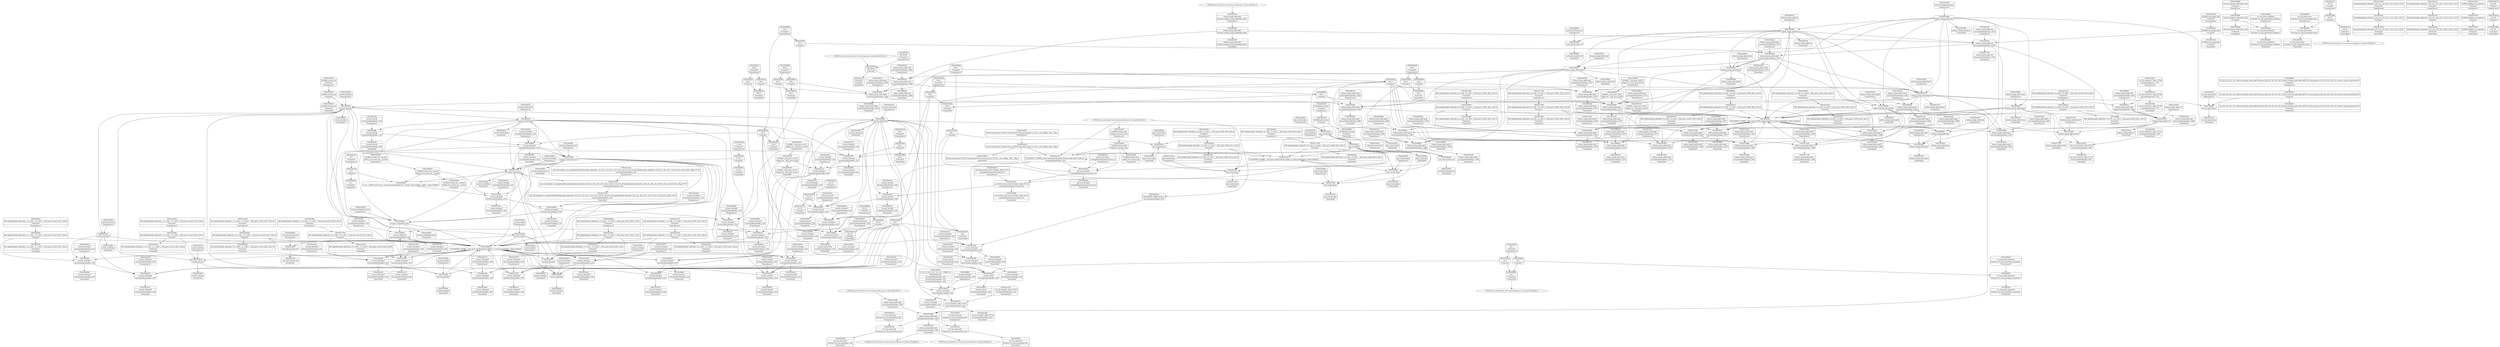digraph {
	CE0x4313310 [shape=record,shape=Mrecord,label="{CE0x4313310|_call_void_lockdep_rcu_suspicious(i8*_getelementptr_inbounds_(_25_x_i8_,_25_x_i8_*_.str3,_i32_0,_i32_0),_i32_218,_i8*_getelementptr_inbounds_(_45_x_i8_,_45_x_i8_*_.str12,_i32_0,_i32_0))_#10,_!dbg_!27727|security/selinux/hooks.c,218|*SummSink*}"]
	CE0x433c4b0 [shape=record,shape=Mrecord,label="{CE0x433c4b0|GLOBAL:current_sid.__warned|Global_var:current_sid.__warned|*SummSink*}"]
	CE0x42e8400 [shape=record,shape=Mrecord,label="{CE0x42e8400|selinux_mmap_addr:if.then|*SummSource*}"]
	CE0x42ea490 [shape=record,shape=Mrecord,label="{CE0x42ea490|i64*_getelementptr_inbounds_(_11_x_i64_,_11_x_i64_*___llvm_gcov_ctr125,_i64_0,_i64_10)|*Constant*|*SummSource*}"]
	CE0x42f30a0 [shape=record,shape=Mrecord,label="{CE0x42f30a0|i64*_getelementptr_inbounds_(_2_x_i64_,_2_x_i64_*___llvm_gcov_ctr98,_i64_0,_i64_1)|*Constant*|*SummSource*}"]
	CE0x4313a10 [shape=record,shape=Mrecord,label="{CE0x4313a10|get_current:tmp|*SummSink*}"]
	CE0x42e8e40 [shape=record,shape=Mrecord,label="{CE0x42e8e40|current_sid:tobool1|security/selinux/hooks.c,218}"]
	CE0x42ead10 [shape=record,shape=Mrecord,label="{CE0x42ead10|current_sid:call4|security/selinux/hooks.c,218}"]
	CE0x434da10 [shape=record,shape=Mrecord,label="{CE0x434da10|i32_22|*Constant*|*SummSink*}"]
	CE0x434eef0 [shape=record,shape=Mrecord,label="{CE0x434eef0|current_sid:sid|security/selinux/hooks.c,220}"]
	CE0x434cda0 [shape=record,shape=Mrecord,label="{CE0x434cda0|current_sid:cred|security/selinux/hooks.c,218}"]
	CE0x4317140 [shape=record,shape=Mrecord,label="{CE0x4317140|selinux_mmap_addr:tmp15|security/selinux/hooks.c,3286|*SummSink*}"]
	CE0x4303950 [shape=record,shape=Mrecord,label="{CE0x4303950|i64_0|*Constant*|*SummSource*}"]
	CE0x4300e90 [shape=record,shape=Mrecord,label="{CE0x4300e90|selinux_mmap_addr:tmp13|security/selinux/hooks.c,3281}"]
	CE0x433bd20 [shape=record,shape=Mrecord,label="{CE0x433bd20|current_sid:land.lhs.true2|*SummSource*}"]
	CE0x4333e80 [shape=record,shape=Mrecord,label="{CE0x4333e80|i64_1|*Constant*}"]
	CE0x4314050 [shape=record,shape=Mrecord,label="{CE0x4314050|current_sid:tobool1|security/selinux/hooks.c,218|*SummSink*}"]
	CE0x433b340 [shape=record,shape=Mrecord,label="{CE0x433b340|current_sid:tmp7|security/selinux/hooks.c,218|*SummSink*}"]
	CE0x4300e20 [shape=record,shape=Mrecord,label="{CE0x4300e20|GLOBAL:current_sid|*Constant*}"]
	CE0x4316810 [shape=record,shape=Mrecord,label="{CE0x4316810|i64*_getelementptr_inbounds_(_9_x_i64_,_9_x_i64_*___llvm_gcov_ctr255,_i64_0,_i64_7)|*Constant*|*SummSink*}"]
	CE0x42ecad0 [shape=record,shape=Mrecord,label="{CE0x42ecad0|%struct.task_struct*_(%struct.task_struct**)*_asm_movq_%gs:$_1:P_,$0_,_r,im,_dirflag_,_fpsr_,_flags_}"]
	CE0x43163a0 [shape=record,shape=Mrecord,label="{CE0x43163a0|selinux_mmap_addr:rc.0|*SummSink*}"]
	CE0x4317760 [shape=record,shape=Mrecord,label="{CE0x4317760|i64*_getelementptr_inbounds_(_9_x_i64_,_9_x_i64_*___llvm_gcov_ctr255,_i64_0,_i64_8)|*Constant*|*SummSource*}"]
	CE0x4316650 [shape=record,shape=Mrecord,label="{CE0x4316650|i64*_getelementptr_inbounds_(_9_x_i64_,_9_x_i64_*___llvm_gcov_ctr255,_i64_0,_i64_7)|*Constant*|*SummSource*}"]
	CE0x43018d0 [shape=record,shape=Mrecord,label="{CE0x43018d0|selinux_mmap_addr:call2|security/selinux/hooks.c,3281}"]
	"CONST[source:2(external),value:2(dynamic)][purpose:{subject}][SrcIdx:4]"
	CE0x43036b0 [shape=record,shape=Mrecord,label="{CE0x43036b0|GLOBAL:__llvm_gcov_ctr255|Global_var:__llvm_gcov_ctr255|*SummSource*}"]
	CE0x430d8d0 [shape=record,shape=Mrecord,label="{CE0x430d8d0|%struct.common_audit_data*_null|*Constant*|*SummSource*}"]
	CE0x42ed8e0 [shape=record,shape=Mrecord,label="{CE0x42ed8e0|current_sid:tmp3|*SummSink*}"]
	CE0x4302d00 [shape=record,shape=Mrecord,label="{CE0x4302d00|selinux_mmap_addr:tmp3|security/selinux/hooks.c,3277}"]
	CE0x42eca40 [shape=record,shape=Mrecord,label="{CE0x42eca40|GLOBAL:current_task|Global_var:current_task|*SummSource*}"]
	CE0x42ea0b0 [shape=record,shape=Mrecord,label="{CE0x42ea0b0|i64*_getelementptr_inbounds_(_11_x_i64_,_11_x_i64_*___llvm_gcov_ctr125,_i64_0,_i64_10)|*Constant*}"]
	CE0x42e6b10 [shape=record,shape=Mrecord,label="{CE0x42e6b10|current_sid:tmp11|security/selinux/hooks.c,218}"]
	CE0x4305a40 [shape=record,shape=Mrecord,label="{CE0x4305a40|selinux_mmap_addr:tmp12|security/selinux/hooks.c,3281|*SummSource*}"]
	CE0x42f0df0 [shape=record,shape=Mrecord,label="{CE0x42f0df0|current_sid:land.lhs.true|*SummSource*}"]
	CE0x433d5b0 [shape=record,shape=Mrecord,label="{CE0x433d5b0|0:_i8,_:_GCMR_current_sid.__warned_internal_global_i8_0,_section_.data.unlikely_,_align_1:_elem_0:default:}"]
	CE0x4338390 [shape=record,shape=Mrecord,label="{CE0x4338390|current_sid:land.lhs.true}"]
	CE0x433aa60 [shape=record,shape=Mrecord,label="{CE0x433aa60|i64*_getelementptr_inbounds_(_11_x_i64_,_11_x_i64_*___llvm_gcov_ctr125,_i64_0,_i64_0)|*Constant*}"]
	CE0x42efcc0 [shape=record,shape=Mrecord,label="{CE0x42efcc0|GLOBAL:__llvm_gcov_ctr125|Global_var:__llvm_gcov_ctr125}"]
	CE0x42ed840 [shape=record,shape=Mrecord,label="{CE0x42ed840|current_sid:tmp3|*SummSource*}"]
	CE0x42ec760 [shape=record,shape=Mrecord,label="{CE0x42ec760|current_sid:tmp4|security/selinux/hooks.c,218}"]
	CE0x4316c20 [shape=record,shape=Mrecord,label="{CE0x4316c20|get_current:entry|*SummSink*}"]
	CE0x434d470 [shape=record,shape=Mrecord,label="{CE0x434d470|current_sid:tmp21|security/selinux/hooks.c,218|*SummSource*}"]
	CE0x430da90 [shape=record,shape=Mrecord,label="{CE0x430da90|avc_has_perm:auditdata|Function::avc_has_perm&Arg::auditdata::|*SummSink*}"]
	CE0x4305c50 [shape=record,shape=Mrecord,label="{CE0x4305c50|selinux_mmap_addr:tmp12|security/selinux/hooks.c,3281|*SummSink*}"]
	CE0x431a940 [shape=record,shape=Mrecord,label="{CE0x431a940|selinux_mmap_addr:tmp14|security/selinux/hooks.c,3286|*SummSink*}"]
	CE0x434de50 [shape=record,shape=Mrecord,label="{CE0x434de50|current_sid:security|security/selinux/hooks.c,218|*SummSink*}"]
	CE0x43188e0 [shape=record,shape=Mrecord,label="{CE0x43188e0|selinux_mmap_addr:tmp17|security/selinux/hooks.c,3287}"]
	CE0x42f59f0 [shape=record,shape=Mrecord,label="{CE0x42f59f0|selinux_mmap_addr:tmp10|security/selinux/hooks.c,3280}"]
	CE0x42ecf90 [shape=record,shape=Mrecord,label="{CE0x42ecf90|current_sid:tmp6|security/selinux/hooks.c,218}"]
	CE0x4300850 [shape=record,shape=Mrecord,label="{CE0x4300850|selinux_mmap_addr:tmp7|security/selinux/hooks.c,3278}"]
	CE0x42eafa0 [shape=record,shape=Mrecord,label="{CE0x42eafa0|current_sid:call4|security/selinux/hooks.c,218|*SummSource*}"]
	CE0x4313d10 [shape=record,shape=Mrecord,label="{CE0x4313d10|current_sid:tmp8|security/selinux/hooks.c,218|*SummSink*}"]
	CE0x42fd0f0 [shape=record,shape=Mrecord,label="{CE0x42fd0f0|avc_has_perm:requested|Function::avc_has_perm&Arg::requested::}"]
	CE0x42fe310 [shape=record,shape=Mrecord,label="{CE0x42fe310|i8_1|*Constant*|*SummSource*}"]
	"CONST[source:2(external),value:0(static)][purpose:{operation}][SrcIdx:2]"
	"CONST[source:0(mediator),value:2(dynamic)][purpose:{object}][SnkIdx:1]"
	CE0x42fcb10 [shape=record,shape=Mrecord,label="{CE0x42fcb10|i16_45|*Constant*|*SummSource*}"]
	CE0x42edde0 [shape=record,shape=Mrecord,label="{CE0x42edde0|current_sid:bb|*SummSource*}"]
	CE0x42e7b10 [shape=record,shape=Mrecord,label="{CE0x42e7b10|selinux_mmap_addr:tmp5|security/selinux/hooks.c,3277|*SummSource*}"]
	CE0x42fc6f0 [shape=record,shape=Mrecord,label="{CE0x42fc6f0|avc_has_perm:tsid|Function::avc_has_perm&Arg::tsid::|*SummSource*}"]
	CE0x434f6e0 [shape=record,shape=Mrecord,label="{CE0x434f6e0|get_current:bb}"]
	CE0x4303640 [shape=record,shape=Mrecord,label="{CE0x4303640|GLOBAL:__llvm_gcov_ctr255|Global_var:__llvm_gcov_ctr255}"]
	CE0x4315be0 [shape=record,shape=Mrecord,label="{CE0x4315be0|_ret_i32_%retval.0,_!dbg_!27728|security/selinux/avc.c,775|*SummSink*}"]
	CE0x42ef6d0 [shape=record,shape=Mrecord,label="{CE0x42ef6d0|current_sid:tobool|security/selinux/hooks.c,218}"]
	CE0x434d800 [shape=record,shape=Mrecord,label="{CE0x434d800|i32_22|*Constant*|*SummSource*}"]
	CE0x42fc820 [shape=record,shape=Mrecord,label="{CE0x42fc820|avc_has_perm:tsid|Function::avc_has_perm&Arg::tsid::|*SummSink*}"]
	CE0x57f8500 [shape=record,shape=Mrecord,label="{CE0x57f8500|selinux_mmap_addr:if.end4}"]
	CE0x433a860 [shape=record,shape=Mrecord,label="{CE0x433a860|get_current:tmp3|*SummSource*}"]
	CE0x4339b70 [shape=record,shape=Mrecord,label="{CE0x4339b70|current_sid:tmp}"]
	"CONST[source:0(mediator),value:0(static)][purpose:{operation}][SnkIdx:3]"
	CE0x4309b90 [shape=record,shape=Mrecord,label="{CE0x4309b90|selinux_mmap_addr:tmp4|security/selinux/hooks.c,3277|*SummSink*}"]
	CE0x4336850 [shape=record,shape=Mrecord,label="{CE0x4336850|current_sid:tmp11|security/selinux/hooks.c,218|*SummSource*}"]
	CE0x4302990 [shape=record,shape=Mrecord,label="{CE0x4302990|i32_0|*Constant*|*SummSource*}"]
	CE0x43033c0 [shape=record,shape=Mrecord,label="{CE0x43033c0|GLOBAL:cap_mmap_addr|*Constant*|*SummSink*}"]
	CE0x430b430 [shape=record,shape=Mrecord,label="{CE0x430b430|avc_has_perm:ssid|Function::avc_has_perm&Arg::ssid::|*SummSource*}"]
	CE0x43369d0 [shape=record,shape=Mrecord,label="{CE0x43369d0|current_sid:tmp11|security/selinux/hooks.c,218|*SummSink*}"]
	CE0x43374b0 [shape=record,shape=Mrecord,label="{CE0x43374b0|current_sid:tmp12|security/selinux/hooks.c,218|*SummSource*}"]
	CE0x42f25d0 [shape=record,shape=Mrecord,label="{CE0x42f25d0|selinux_mmap_addr:tmp6|security/selinux/hooks.c,3278|*SummSource*}"]
	CE0x4315390 [shape=record,shape=Mrecord,label="{CE0x4315390|i8*_getelementptr_inbounds_(_25_x_i8_,_25_x_i8_*_.str3,_i32_0,_i32_0)|*Constant*|*SummSource*}"]
	CE0x42fc060 [shape=record,shape=Mrecord,label="{CE0x42fc060|current_sid:tmp14|security/selinux/hooks.c,218|*SummSource*}"]
	CE0x42f2af0 [shape=record,shape=Mrecord,label="{CE0x42f2af0|i64_1|*Constant*|*SummSink*}"]
	CE0x430dc10 [shape=record,shape=Mrecord,label="{CE0x430dc10|_ret_i32_%retval.0,_!dbg_!27728|security/selinux/avc.c,775}"]
	CE0x42f22e0 [shape=record,shape=Mrecord,label="{CE0x42f22e0|selinux_mmap_addr:return}"]
	CE0x42e2960 [shape=record,shape=Mrecord,label="{CE0x42e2960|selinux_mmap_addr:entry}"]
	CE0x434fa30 [shape=record,shape=Mrecord,label="{CE0x434fa30|i64*_getelementptr_inbounds_(_2_x_i64_,_2_x_i64_*___llvm_gcov_ctr98,_i64_0,_i64_0)|*Constant*|*SummSource*}"]
	CE0x4316000 [shape=record,shape=Mrecord,label="{CE0x4316000|selinux_mmap_addr:rc.0}"]
	CE0x43353a0 [shape=record,shape=Mrecord,label="{CE0x43353a0|i64*_getelementptr_inbounds_(_11_x_i64_,_11_x_i64_*___llvm_gcov_ctr125,_i64_0,_i64_1)|*Constant*}"]
	CE0x4309a60 [shape=record,shape=Mrecord,label="{CE0x4309a60|_call_void_mcount()_#3}"]
	CE0x42ebd60 [shape=record,shape=Mrecord,label="{CE0x42ebd60|i64*_getelementptr_inbounds_(_11_x_i64_,_11_x_i64_*___llvm_gcov_ctr125,_i64_0,_i64_1)|*Constant*|*SummSource*}"]
	CE0x42fe490 [shape=record,shape=Mrecord,label="{CE0x42fe490|i8_1|*Constant*|*SummSink*}"]
	CE0x42fbe90 [shape=record,shape=Mrecord,label="{CE0x42fbe90|current_sid:tmp14|security/selinux/hooks.c,218}"]
	CE0x42ea940 [shape=record,shape=Mrecord,label="{CE0x42ea940|current_sid:tmp20|security/selinux/hooks.c,218|*SummSink*}"]
	CE0x433ab50 [shape=record,shape=Mrecord,label="{CE0x433ab50|i64*_getelementptr_inbounds_(_11_x_i64_,_11_x_i64_*___llvm_gcov_ctr125,_i64_0,_i64_0)|*Constant*|*SummSource*}"]
	CE0x42ece10 [shape=record,shape=Mrecord,label="{CE0x42ece10|current_sid:tmp5|security/selinux/hooks.c,218}"]
	CE0x42f91c0 [shape=record,shape=Mrecord,label="{CE0x42f91c0|i64_5|*Constant*|*SummSource*}"]
	CE0x42f2b60 [shape=record,shape=Mrecord,label="{CE0x42f2b60|_call_void_mcount()_#3|*SummSource*}"]
	CE0x43379f0 [shape=record,shape=Mrecord,label="{CE0x43379f0|i64*_getelementptr_inbounds_(_11_x_i64_,_11_x_i64_*___llvm_gcov_ctr125,_i64_0,_i64_6)|*Constant*|*SummSource*}"]
	CE0x4308dd0 [shape=record,shape=Mrecord,label="{CE0x4308dd0|selinux_mmap_addr:tobool|security/selinux/hooks.c,3277}"]
	CE0x42f1e50 [shape=record,shape=Mrecord,label="{CE0x42f1e50|i64_65536|*Constant*|*SummSource*}"]
	CE0x433cde0 [shape=record,shape=Mrecord,label="{CE0x433cde0|i64_4|*Constant*}"]
	CE0x42fdf00 [shape=record,shape=Mrecord,label="{CE0x42fdf00|avc_has_perm:tclass|Function::avc_has_perm&Arg::tclass::|*SummSource*}"]
	CE0x4301130 [shape=record,shape=Mrecord,label="{CE0x4301130|selinux_mmap_addr:tmp13|security/selinux/hooks.c,3281|*SummSink*}"]
	CE0x4333ef0 [shape=record,shape=Mrecord,label="{CE0x4333ef0|current_sid:tmp1}"]
	CE0x4354f60 [shape=record,shape=Mrecord,label="{CE0x4354f60|get_current:tmp1|*SummSource*}"]
	CE0x42fb530 [shape=record,shape=Mrecord,label="{CE0x42fb530|i64*_getelementptr_inbounds_(_11_x_i64_,_11_x_i64_*___llvm_gcov_ctr125,_i64_0,_i64_9)|*Constant*|*SummSink*}"]
	CE0x430d070 [shape=record,shape=Mrecord,label="{CE0x430d070|i64_4|*Constant*|*SummSink*}"]
	CE0x42e3af0 [shape=record,shape=Mrecord,label="{CE0x42e3af0|selinux_mmap_addr:call|security/selinux/hooks.c,3276|*SummSource*}"]
	CE0x43132a0 [shape=record,shape=Mrecord,label="{CE0x43132a0|_call_void_lockdep_rcu_suspicious(i8*_getelementptr_inbounds_(_25_x_i8_,_25_x_i8_*_.str3,_i32_0,_i32_0),_i32_218,_i8*_getelementptr_inbounds_(_45_x_i8_,_45_x_i8_*_.str12,_i32_0,_i32_0))_#10,_!dbg_!27727|security/selinux/hooks.c,218|*SummSource*}"]
	CE0x433a590 [shape=record,shape=Mrecord,label="{CE0x433a590|current_sid:tmp7|security/selinux/hooks.c,218|*SummSource*}"]
	CE0x4314530 [shape=record,shape=Mrecord,label="{CE0x4314530|current_sid:if.end}"]
	CE0x4312c30 [shape=record,shape=Mrecord,label="{CE0x4312c30|avc_has_perm:entry|*SummSink*}"]
	CE0x434f140 [shape=record,shape=Mrecord,label="{CE0x434f140|current_sid:sid|security/selinux/hooks.c,220|*SummSource*}"]
	CE0x42f9970 [shape=record,shape=Mrecord,label="{CE0x42f9970|selinux_mmap_addr:tmp4|security/selinux/hooks.c,3277}"]
	CE0x42eb120 [shape=record,shape=Mrecord,label="{CE0x42eb120|current_sid:call4|security/selinux/hooks.c,218|*SummSink*}"]
	CE0x4301770 [shape=record,shape=Mrecord,label="{CE0x4301770|selinux_mmap_addr:if.then1|*SummSink*}"]
	CE0x42fe780 [shape=record,shape=Mrecord,label="{CE0x42fe780|avc_has_perm:tclass|Function::avc_has_perm&Arg::tclass::|*SummSink*}"]
	CE0x4303df0 [shape=record,shape=Mrecord,label="{CE0x4303df0|i64*_getelementptr_inbounds_(_9_x_i64_,_9_x_i64_*___llvm_gcov_ctr255,_i64_0,_i64_3)|*Constant*|*SummSink*}"]
	CE0x42f4d60 [shape=record,shape=Mrecord,label="{CE0x42f4d60|i64_4|*Constant*|*SummSource*}"]
	CE0x433bbb0 [shape=record,shape=Mrecord,label="{CE0x433bbb0|current_sid:land.lhs.true2}"]
	CE0x4307f70 [shape=record,shape=Mrecord,label="{CE0x4307f70|current_sid:tmp2}"]
	CE0x4301940 [shape=record,shape=Mrecord,label="{CE0x4301940|selinux_mmap_addr:call2|security/selinux/hooks.c,3281|*SummSource*}"]
	CE0x42ea540 [shape=record,shape=Mrecord,label="{CE0x42ea540|i64*_getelementptr_inbounds_(_11_x_i64_,_11_x_i64_*___llvm_gcov_ctr125,_i64_0,_i64_10)|*Constant*|*SummSink*}"]
	CE0x4339c50 [shape=record,shape=Mrecord,label="{CE0x4339c50|current_sid:tmp|*SummSource*}"]
	CE0x42fe140 [shape=record,shape=Mrecord,label="{CE0x42fe140|i8_1|*Constant*}"]
	CE0x42ee740 [shape=record,shape=Mrecord,label="{CE0x42ee740|_call_void_mcount()_#3|*SummSink*}"]
	CE0x42f1120 [shape=record,shape=Mrecord,label="{CE0x42f1120|selinux_mmap_addr:tmp11|security/selinux/hooks.c,3280|*SummSource*}"]
	CE0x431ac20 [shape=record,shape=Mrecord,label="{CE0x431ac20|selinux_mmap_addr:tmp15|security/selinux/hooks.c,3286}"]
	CE0x42f4a50 [shape=record,shape=Mrecord,label="{CE0x42f4a50|selinux_mmap_addr:cmp|security/selinux/hooks.c,3280|*SummSource*}"]
	CE0x42ee460 [shape=record,shape=Mrecord,label="{CE0x42ee460|_call_void_mcount()_#3}"]
	CE0x43344a0 [shape=record,shape=Mrecord,label="{CE0x43344a0|_call_void_mcount()_#3|*SummSource*}"]
	CE0x4316cb0 [shape=record,shape=Mrecord,label="{CE0x4316cb0|_ret_%struct.task_struct*_%tmp4,_!dbg_!27714|./arch/x86/include/asm/current.h,14|*SummSource*}"]
	CE0x433c380 [shape=record,shape=Mrecord,label="{CE0x433c380|GLOBAL:current_sid.__warned|Global_var:current_sid.__warned|*SummSource*}"]
	CE0x4339be0 [shape=record,shape=Mrecord,label="{CE0x4339be0|COLLAPSED:_GCMRE___llvm_gcov_ctr125_internal_global_11_x_i64_zeroinitializer:_elem_0:default:}"]
	CE0x4316f60 [shape=record,shape=Mrecord,label="{CE0x4316f60|_ret_%struct.task_struct*_%tmp4,_!dbg_!27714|./arch/x86/include/asm/current.h,14|*SummSink*}"]
	CE0x4305710 [shape=record,shape=Mrecord,label="{CE0x4305710|selinux_mmap_addr:tmp1|*SummSink*}"]
	CE0x4354ef0 [shape=record,shape=Mrecord,label="{CE0x4354ef0|get_current:tmp1}"]
	CE0x4313aa0 [shape=record,shape=Mrecord,label="{CE0x4313aa0|i64_1|*Constant*}"]
	CE0x43004d0 [shape=record,shape=Mrecord,label="{CE0x43004d0|selinux_mmap_addr:bb}"]
	CE0x430b150 [shape=record,shape=Mrecord,label="{CE0x430b150|avc_has_perm:ssid|Function::avc_has_perm&Arg::ssid::}"]
	CE0x4317450 [shape=record,shape=Mrecord,label="{CE0x4317450|selinux_mmap_addr:retval.0|*SummSource*}"]
	CE0x42fb3a0 [shape=record,shape=Mrecord,label="{CE0x42fb3a0|i64*_getelementptr_inbounds_(_11_x_i64_,_11_x_i64_*___llvm_gcov_ctr125,_i64_0,_i64_9)|*Constant*|*SummSource*}"]
	CE0x42e6860 [shape=record,shape=Mrecord,label="{CE0x42e6860|current_sid:tmp10|security/selinux/hooks.c,218|*SummSource*}"]
	CE0x434e320 [shape=record,shape=Mrecord,label="{CE0x434e320|current_sid:tmp22|security/selinux/hooks.c,218|*SummSource*}"]
	CE0x42f5750 [shape=record,shape=Mrecord,label="{CE0x42f5750|selinux_mmap_addr:tmp9|security/selinux/hooks.c,3280|*SummSource*}"]
	CE0x434fe60 [shape=record,shape=Mrecord,label="{CE0x434fe60|current_sid:tmp24|security/selinux/hooks.c,220}"]
	CE0x434cf10 [shape=record,shape=Mrecord,label="{CE0x434cf10|current_sid:cred|security/selinux/hooks.c,218|*SummSource*}"]
	CE0x42e1a00 [shape=record,shape=Mrecord,label="{CE0x42e1a00|_ret_i32_%tmp24,_!dbg_!27742|security/selinux/hooks.c,220|*SummSink*}"]
	CE0x42e4fc0 [shape=record,shape=Mrecord,label="{CE0x42e4fc0|i1_true|*Constant*|*SummSink*}"]
	CE0x434eac0 [shape=record,shape=Mrecord,label="{CE0x434eac0|i32_1|*Constant*}"]
	CE0x42f56e0 [shape=record,shape=Mrecord,label="{CE0x42f56e0|selinux_mmap_addr:tmp9|security/selinux/hooks.c,3280}"]
	CE0x43092b0 [shape=record,shape=Mrecord,label="{CE0x43092b0|current_sid:entry}"]
	CE0x42fc190 [shape=record,shape=Mrecord,label="{CE0x42fc190|current_sid:tmp14|security/selinux/hooks.c,218|*SummSink*}"]
	CE0x4302c30 [shape=record,shape=Mrecord,label="{CE0x4302c30|selinux_mmap_addr:tmp3|security/selinux/hooks.c,3277|*SummSink*}"]
	CE0x42f0f70 [shape=record,shape=Mrecord,label="{CE0x42f0f70|selinux_mmap_addr:if.end4|*SummSink*}"]
	CE0x433c5e0 [shape=record,shape=Mrecord,label="{CE0x433c5e0|current_sid:tmp8|security/selinux/hooks.c,218}"]
	CE0x4377830 [shape=record,shape=Mrecord,label="{CE0x4377830|i64*_getelementptr_inbounds_(_2_x_i64_,_2_x_i64_*___llvm_gcov_ctr98,_i64_0,_i64_1)|*Constant*}"]
	CE0x436ea70 [shape=record,shape=Mrecord,label="{CE0x436ea70|get_current:tmp4|./arch/x86/include/asm/current.h,14|*SummSource*}"]
	CE0x4307fe0 [shape=record,shape=Mrecord,label="{CE0x4307fe0|current_sid:tmp2|*SummSource*}"]
	CE0x42e7950 [shape=record,shape=Mrecord,label="{CE0x42e7950|current_sid:if.end|*SummSource*}"]
	CE0x42fde90 [shape=record,shape=Mrecord,label="{CE0x42fde90|avc_has_perm:tclass|Function::avc_has_perm&Arg::tclass::}"]
	CE0x43009a0 [shape=record,shape=Mrecord,label="{CE0x43009a0|selinux_mmap_addr:tmp7|security/selinux/hooks.c,3278|*SummSink*}"]
	CE0x4301a70 [shape=record,shape=Mrecord,label="{CE0x4301a70|selinux_mmap_addr:call2|security/selinux/hooks.c,3281|*SummSink*}"]
	CE0x42ec7d0 [shape=record,shape=Mrecord,label="{CE0x42ec7d0|current_sid:tmp4|security/selinux/hooks.c,218|*SummSource*}"]
	CE0x42f9610 [shape=record,shape=Mrecord,label="{CE0x42f9610|i64_4|*Constant*}"]
	CE0x434cc80 [shape=record,shape=Mrecord,label="{CE0x434cc80|i32_78|*Constant*|*SummSource*}"]
	CE0x433b470 [shape=record,shape=Mrecord,label="{CE0x433b470|GLOBAL:current_sid.__warned|Global_var:current_sid.__warned}"]
	CE0x4318f50 [shape=record,shape=Mrecord,label="{CE0x4318f50|%struct.task_struct*_(%struct.task_struct**)*_asm_movq_%gs:$_1:P_,$0_,_r,im,_dirflag_,_fpsr_,_flags_|*SummSource*}"]
	CE0x4318b80 [shape=record,shape=Mrecord,label="{CE0x4318b80|selinux_mmap_addr:tmp17|security/selinux/hooks.c,3287|*SummSink*}"]
	CE0x4309d50 [shape=record,shape=Mrecord,label="{CE0x4309d50|i64_2|*Constant*|*SummSink*}"]
	CE0x42f3990 [shape=record,shape=Mrecord,label="{CE0x42f3990|_ret_i32_%retval.0,_!dbg_!27727|security/selinux/hooks.c,3287|*SummSource*}"]
	CE0x434e930 [shape=record,shape=Mrecord,label="{CE0x434e930|current_sid:tmp23|security/selinux/hooks.c,218|*SummSink*}"]
	CE0x4302120 [shape=record,shape=Mrecord,label="{CE0x4302120|selinux_mmap_addr:return|*SummSink*}"]
	CE0x42e6130 [shape=record,shape=Mrecord,label="{CE0x42e6130|i64_3|*Constant*|*SummSource*}"]
	CE0x434fff0 [shape=record,shape=Mrecord,label="{CE0x434fff0|current_sid:tmp24|security/selinux/hooks.c,220|*SummSource*}"]
	CE0x43193b0 [shape=record,shape=Mrecord,label="{CE0x43193b0|current_sid:tmp|*SummSink*}"]
	CE0x43020b0 [shape=record,shape=Mrecord,label="{CE0x43020b0|selinux_mmap_addr:return|*SummSource*}"]
	"CONST[source:0(mediator),value:2(dynamic)][purpose:{object}][SnkIdx:2]"
	CE0x42e5e80 [shape=record,shape=Mrecord,label="{CE0x42e5e80|current_sid:tobool|security/selinux/hooks.c,218|*SummSource*}"]
	CE0x4316200 [shape=record,shape=Mrecord,label="{CE0x4316200|selinux_mmap_addr:rc.0|*SummSource*}"]
	CE0x42f1ec0 [shape=record,shape=Mrecord,label="{CE0x42f1ec0|i64_65536|*Constant*|*SummSink*}"]
	CE0x42f64d0 [shape=record,shape=Mrecord,label="{CE0x42f64d0|selinux_mmap_addr:cmp|security/selinux/hooks.c,3280|*SummSink*}"]
	CE0x42e69e0 [shape=record,shape=Mrecord,label="{CE0x42e69e0|current_sid:tmp10|security/selinux/hooks.c,218|*SummSink*}"]
	CE0x42f4930 [shape=record,shape=Mrecord,label="{CE0x42f4930|selinux_mmap_addr:cmp|security/selinux/hooks.c,3280}"]
	CE0x434d690 [shape=record,shape=Mrecord,label="{CE0x434d690|current_sid:tmp21|security/selinux/hooks.c,218|*SummSink*}"]
	CE0x6265940 [shape=record,shape=Mrecord,label="{CE0x6265940|selinux_mmap_addr:if.then|*SummSink*}"]
	CE0x42fc2c0 [shape=record,shape=Mrecord,label="{CE0x42fc2c0|i1_true|*Constant*}"]
	CE0x42ea7a0 [shape=record,shape=Mrecord,label="{CE0x42ea7a0|current_sid:tmp20|security/selinux/hooks.c,218|*SummSource*}"]
	CE0x4314880 [shape=record,shape=Mrecord,label="{CE0x4314880|current_sid:if.then|*SummSource*}"]
	CE0x42f13c0 [shape=record,shape=Mrecord,label="{CE0x42f13c0|i64*_getelementptr_inbounds_(_9_x_i64_,_9_x_i64_*___llvm_gcov_ctr255,_i64_0,_i64_6)|*Constant*|*SummSource*}"]
	CE0x434e7b0 [shape=record,shape=Mrecord,label="{CE0x434e7b0|current_sid:tmp23|security/selinux/hooks.c,218|*SummSource*}"]
	CE0x42ec8d0 [shape=record,shape=Mrecord,label="{CE0x42ec8d0|current_sid:tmp4|security/selinux/hooks.c,218|*SummSink*}"]
	CE0x431a290 [shape=record,shape=Mrecord,label="{CE0x431a290|current_sid:tmp13|security/selinux/hooks.c,218}"]
	CE0x4334610 [shape=record,shape=Mrecord,label="{CE0x4334610|get_current:tmp4|./arch/x86/include/asm/current.h,14}"]
	CE0x43352d0 [shape=record,shape=Mrecord,label="{CE0x43352d0|current_sid:tmp1|*SummSource*}"]
	CE0x42df7e0 [shape=record,shape=Mrecord,label="{CE0x42df7e0|i32_(i32,_i32,_i16,_i32,_%struct.common_audit_data*)*_bitcast_(i32_(i32,_i32,_i16,_i32,_%struct.common_audit_data.495*)*_avc_has_perm_to_i32_(i32,_i32,_i16,_i32,_%struct.common_audit_data*)*)|*Constant*}"]
	CE0x42f3510 [shape=record,shape=Mrecord,label="{CE0x42f3510|selinux_mmap_addr:call|security/selinux/hooks.c,3276}"]
	CE0x4306900 [shape=record,shape=Mrecord,label="{CE0x4306900|selinux_mmap_addr:tmp10|security/selinux/hooks.c,3280|*SummSource*}"]
	CE0x4317fc0 [shape=record,shape=Mrecord,label="{CE0x4317fc0|selinux_mmap_addr:tmp16|security/selinux/hooks.c,3287|*SummSource*}"]
	CE0x42ebf10 [shape=record,shape=Mrecord,label="{CE0x42ebf10|i64*_getelementptr_inbounds_(_11_x_i64_,_11_x_i64_*___llvm_gcov_ctr125,_i64_0,_i64_1)|*Constant*|*SummSink*}"]
	CE0x4339540 [shape=record,shape=Mrecord,label="{CE0x4339540|current_sid:tmp6|security/selinux/hooks.c,218|*SummSource*}"]
	CE0x42fae90 [shape=record,shape=Mrecord,label="{CE0x42fae90|i8*_getelementptr_inbounds_(_45_x_i8_,_45_x_i8_*_.str12,_i32_0,_i32_0)|*Constant*|*SummSource*}"]
	CE0x4308aa0 [shape=record,shape=Mrecord,label="{CE0x4308aa0|selinux_mmap_addr:tobool|security/selinux/hooks.c,3277|*SummSource*}"]
	CE0x42ec660 [shape=record,shape=Mrecord,label="{CE0x42ec660|i64_0|*Constant*}"]
	CE0x434cba0 [shape=record,shape=Mrecord,label="{CE0x434cba0|i32_78|*Constant*}"]
	CE0x42ff840 [shape=record,shape=Mrecord,label="{CE0x42ff840|selinux_mmap_addr:call3|security/selinux/hooks.c,3282|*SummSource*}"]
	CE0x4316a50 [shape=record,shape=Mrecord,label="{CE0x4316a50|get_current:entry}"]
	CE0x43059d0 [shape=record,shape=Mrecord,label="{CE0x43059d0|selinux_mmap_addr:tmp12|security/selinux/hooks.c,3281}"]
	CE0x434dde0 [shape=record,shape=Mrecord,label="{CE0x434dde0|current_sid:security|security/selinux/hooks.c,218|*SummSource*}"]
	CE0x43007e0 [shape=record,shape=Mrecord,label="{CE0x43007e0|i64_65536|*Constant*}"]
	CE0x42e7db0 [shape=record,shape=Mrecord,label="{CE0x42e7db0|i64*_getelementptr_inbounds_(_9_x_i64_,_9_x_i64_*___llvm_gcov_ctr255,_i64_0,_i64_3)|*Constant*|*SummSource*}"]
	CE0x4302d90 [shape=record,shape=Mrecord,label="{CE0x4302d90|selinux_mmap_addr:tmp5|security/selinux/hooks.c,3277}"]
	CE0x43174c0 [shape=record,shape=Mrecord,label="{CE0x43174c0|selinux_mmap_addr:retval.0|*SummSink*}"]
	CE0x4308d30 [shape=record,shape=Mrecord,label="{CE0x4308d30|i64_2|*Constant*}"]
	CE0x42f94b0 [shape=record,shape=Mrecord,label="{CE0x42f94b0|selinux_mmap_addr:tmp8|security/selinux/hooks.c,3280|*SummSink*}"]
	CE0x42ffa40 [shape=record,shape=Mrecord,label="{CE0x42ffa40|i32_(i32,_i32,_i16,_i32,_%struct.common_audit_data*)*_bitcast_(i32_(i32,_i32,_i16,_i32,_%struct.common_audit_data.495*)*_avc_has_perm_to_i32_(i32,_i32,_i16,_i32,_%struct.common_audit_data*)*)|*Constant*|*SummSink*}"]
	CE0x42ed100 [shape=record,shape=Mrecord,label="{CE0x42ed100|current_sid:tmp5|security/selinux/hooks.c,218|*SummSink*}"]
	CE0x42ff9d0 [shape=record,shape=Mrecord,label="{CE0x42ff9d0|i32_(i32,_i32,_i16,_i32,_%struct.common_audit_data*)*_bitcast_(i32_(i32,_i32,_i16,_i32,_%struct.common_audit_data.495*)*_avc_has_perm_to_i32_(i32,_i32,_i16,_i32,_%struct.common_audit_data*)*)|*Constant*|*SummSource*}"]
	CE0x56c6470 [shape=record,shape=Mrecord,label="{CE0x56c6470|i64*_getelementptr_inbounds_(_9_x_i64_,_9_x_i64_*___llvm_gcov_ctr255,_i64_0,_i64_0)|*Constant*|*SummSink*}"]
	CE0x434cc10 [shape=record,shape=Mrecord,label="{CE0x434cc10|i32_78|*Constant*|*SummSink*}"]
	CE0x42ea620 [shape=record,shape=Mrecord,label="{CE0x42ea620|current_sid:tmp20|security/selinux/hooks.c,218}"]
	CE0x4339e30 [shape=record,shape=Mrecord,label="{CE0x4339e30|_call_void_mcount()_#3}"]
	CE0x4305670 [shape=record,shape=Mrecord,label="{CE0x4305670|selinux_mmap_addr:tmp1|*SummSource*}"]
	CE0x4355080 [shape=record,shape=Mrecord,label="{CE0x4355080|get_current:tmp2|*SummSink*}"]
	CE0x42f9b30 [shape=record,shape=Mrecord,label="{CE0x42f9b30|i64_0|*Constant*}"]
	CE0x436eae0 [shape=record,shape=Mrecord,label="{CE0x436eae0|get_current:tmp4|./arch/x86/include/asm/current.h,14|*SummSink*}"]
	CE0x42e1550 [shape=record,shape=Mrecord,label="{CE0x42e1550|_ret_i32_%tmp24,_!dbg_!27742|security/selinux/hooks.c,220|*SummSource*}"]
	CE0x43175f0 [shape=record,shape=Mrecord,label="{CE0x43175f0|i64*_getelementptr_inbounds_(_9_x_i64_,_9_x_i64_*___llvm_gcov_ctr255,_i64_0,_i64_8)|*Constant*}"]
	CE0x433a300 [shape=record,shape=Mrecord,label="{CE0x433a300|current_sid:tmp6|security/selinux/hooks.c,218|*SummSink*}"]
	CE0x434e590 [shape=record,shape=Mrecord,label="{CE0x434e590|current_sid:tmp22|security/selinux/hooks.c,218|*SummSink*}"]
	CE0x4315b70 [shape=record,shape=Mrecord,label="{CE0x4315b70|_ret_i32_%retval.0,_!dbg_!27728|security/selinux/avc.c,775|*SummSource*}"]
	CE0x434cfb0 [shape=record,shape=Mrecord,label="{CE0x434cfb0|current_sid:cred|security/selinux/hooks.c,218|*SummSink*}"]
	CE0x42fbb60 [shape=record,shape=Mrecord,label="{CE0x42fbb60|i32_1|*Constant*|*SummSink*}"]
	CE0x430d6c0 [shape=record,shape=Mrecord,label="{CE0x430d6c0|selinux_mmap_addr:tmp3|security/selinux/hooks.c,3277|*SummSource*}"]
	CE0x42f3410 [shape=record,shape=Mrecord,label="{CE0x42f3410|selinux_mmap_addr:bb|*SummSource*}"]
	CE0x4301f30 [shape=record,shape=Mrecord,label="{CE0x4301f30|selinux_mmap_addr:if.end4|*SummSource*}"]
	CE0x42ece80 [shape=record,shape=Mrecord,label="{CE0x42ece80|current_sid:tmp5|security/selinux/hooks.c,218|*SummSource*}"]
	CE0x43152e0 [shape=record,shape=Mrecord,label="{CE0x43152e0|GLOBAL:lockdep_rcu_suspicious|*Constant*|*SummSink*}"]
	CE0x42ea5b0 [shape=record,shape=Mrecord,label="{CE0x42ea5b0|current_sid:tmp19|security/selinux/hooks.c,218|*SummSink*}"]
	CE0x4302a00 [shape=record,shape=Mrecord,label="{CE0x4302a00|i32_0|*Constant*|*SummSink*}"]
	CE0x42f2c80 [shape=record,shape=Mrecord,label="{CE0x42f2c80|i64*_getelementptr_inbounds_(_2_x_i64_,_2_x_i64_*___llvm_gcov_ctr98,_i64_0,_i64_1)|*Constant*|*SummSink*}"]
	CE0x5ff83f0 [shape=record,shape=Mrecord,label="{CE0x5ff83f0|i64*_getelementptr_inbounds_(_9_x_i64_,_9_x_i64_*___llvm_gcov_ctr255,_i64_0,_i64_0)|*Constant*|*SummSource*}"]
	CE0x43120e0 [shape=record,shape=Mrecord,label="{CE0x43120e0|current_sid:tmp15|security/selinux/hooks.c,218|*SummSink*}"]
	CE0x42f3010 [shape=record,shape=Mrecord,label="{CE0x42f3010|selinux_mmap_addr:if.end|*SummSource*}"]
	CE0x42e7300 [shape=record,shape=Mrecord,label="{CE0x42e7300|current_sid:call|security/selinux/hooks.c,218|*SummSource*}"]
	CE0x42edf50 [shape=record,shape=Mrecord,label="{CE0x42edf50|current_sid:do.end}"]
	"CONST[source:1(input),value:2(dynamic)][purpose:{object}][SrcIdx:3]"
	CE0x42f1250 [shape=record,shape=Mrecord,label="{CE0x42f1250|selinux_mmap_addr:tmp11|security/selinux/hooks.c,3280|*SummSink*}"]
	CE0x430ada0 [shape=record,shape=Mrecord,label="{CE0x430ada0|avc_has_perm:entry}"]
	CE0x434e1a0 [shape=record,shape=Mrecord,label="{CE0x434e1a0|current_sid:tmp22|security/selinux/hooks.c,218}"]
	CE0x4303fa0 [shape=record,shape=Mrecord,label="{CE0x4303fa0|selinux_mmap_addr:tmp2|security/selinux/hooks.c,3277}"]
	CE0x42edeb0 [shape=record,shape=Mrecord,label="{CE0x42edeb0|current_sid:bb|*SummSink*}"]
	CE0x434dc00 [shape=record,shape=Mrecord,label="{CE0x434dc00|COLLAPSED:_CMRE:_elem_0::|security/selinux/hooks.c,218}"]
	CE0x430bae0 [shape=record,shape=Mrecord,label="{CE0x430bae0|current_sid:tmp10|security/selinux/hooks.c,218}"]
	CE0x42fb1d0 [shape=record,shape=Mrecord,label="{CE0x42fb1d0|i64*_getelementptr_inbounds_(_11_x_i64_,_11_x_i64_*___llvm_gcov_ctr125,_i64_0,_i64_9)|*Constant*}"]
	CE0x4314c40 [shape=record,shape=Mrecord,label="{CE0x4314c40|get_current:tmp|*SummSource*}"]
	CE0x4317f50 [shape=record,shape=Mrecord,label="{CE0x4317f50|selinux_mmap_addr:tmp16|security/selinux/hooks.c,3287}"]
	CE0x42ecd10 [shape=record,shape=Mrecord,label="{CE0x42ecd10|get_current:tmp}"]
	CE0x4305ea0 [shape=record,shape=Mrecord,label="{CE0x4305ea0|GLOBAL:cap_mmap_addr|*Constant*}"]
	CE0x4308050 [shape=record,shape=Mrecord,label="{CE0x4308050|current_sid:tmp2|*SummSink*}"]
	CE0x42ea1e0 [shape=record,shape=Mrecord,label="{CE0x42ea1e0|current_sid:tmp19|security/selinux/hooks.c,218|*SummSource*}"]
	CE0x42e25b0 [shape=record,shape=Mrecord,label="{CE0x42e25b0|selinux_mmap_addr:entry|*SummSink*}"]
	CE0x4316b00 [shape=record,shape=Mrecord,label="{CE0x4316b00|get_current:entry|*SummSource*}"]
	CE0x430af10 [shape=record,shape=Mrecord,label="{CE0x430af10|avc_has_perm:entry|*SummSource*}"]
	CE0x43016a0 [shape=record,shape=Mrecord,label="{CE0x43016a0|selinux_mmap_addr:if.then1|*SummSource*}"]
	CE0x431b5b0 [shape=record,shape=Mrecord,label="{CE0x431b5b0|selinux_mmap_addr:tmp15|security/selinux/hooks.c,3286|*SummSource*}"]
	CE0x42e6ff0 [shape=record,shape=Mrecord,label="{CE0x42e6ff0|current_sid:call|security/selinux/hooks.c,218}"]
	CE0x4315450 [shape=record,shape=Mrecord,label="{CE0x4315450|i8*_getelementptr_inbounds_(_25_x_i8_,_25_x_i8_*_.str3,_i32_0,_i32_0)|*Constant*|*SummSink*}"]
	CE0x430b4d0 [shape=record,shape=Mrecord,label="{CE0x430b4d0|avc_has_perm:ssid|Function::avc_has_perm&Arg::ssid::|*SummSink*}"]
	CE0x42e60c0 [shape=record,shape=Mrecord,label="{CE0x42e60c0|i64_3|*Constant*}"]
	CE0x434f050 [shape=record,shape=Mrecord,label="{CE0x434f050|current_sid:sid|security/selinux/hooks.c,220|*SummSink*}"]
	CE0x42f1010 [shape=record,shape=Mrecord,label="{CE0x42f1010|selinux_mmap_addr:if.then1}"]
	CE0x430d940 [shape=record,shape=Mrecord,label="{CE0x430d940|%struct.common_audit_data*_null|*Constant*|*SummSink*}"]
	CE0x42fe010 [shape=record,shape=Mrecord,label="{CE0x42fe010|current_sid:tmp16|security/selinux/hooks.c,218|*SummSink*}"]
	CE0x42ef430 [shape=record,shape=Mrecord,label="{CE0x42ef430|i64*_getelementptr_inbounds_(_2_x_i64_,_2_x_i64_*___llvm_gcov_ctr98,_i64_0,_i64_0)|*Constant*|*SummSink*}"]
	CE0x42f2fa0 [shape=record,shape=Mrecord,label="{CE0x42f2fa0|selinux_mmap_addr:if.end}"]
	CE0x42fe710 [shape=record,shape=Mrecord,label="{CE0x42fe710|i8*_getelementptr_inbounds_(_45_x_i8_,_45_x_i8_*_.str12,_i32_0,_i32_0)|*Constant*}"]
	CE0x43091d0 [shape=record,shape=Mrecord,label="{CE0x43091d0|GLOBAL:current_sid|*Constant*|*SummSink*}"]
	CE0x4309e40 [shape=record,shape=Mrecord,label="{CE0x4309e40|selinux_mmap_addr:tmp2|security/selinux/hooks.c,3277|*SummSink*}"]
	CE0x4303430 [shape=record,shape=Mrecord,label="{CE0x4303430|GLOBAL:cap_mmap_addr|*Constant*|*SummSource*}"]
	CE0x4338460 [shape=record,shape=Mrecord,label="{CE0x4338460|current_sid:land.lhs.true|*SummSink*}"]
	CE0x434d5a0 [shape=record,shape=Mrecord,label="{CE0x434d5a0|i32_22|*Constant*}"]
	CE0x42f5880 [shape=record,shape=Mrecord,label="{CE0x42f5880|selinux_mmap_addr:tmp9|security/selinux/hooks.c,3280|*SummSink*}"]
	CE0x434f450 [shape=record,shape=Mrecord,label="{CE0x434f450|0:_i32,_4:_i32,_8:_i32,_12:_i32,_:_CMRE_4,8_|*MultipleSource*|security/selinux/hooks.c,218|security/selinux/hooks.c,218|security/selinux/hooks.c,220}"]
	CE0x433a930 [shape=record,shape=Mrecord,label="{CE0x433a930|get_current:tmp3|*SummSink*}"]
	CE0x59a10c0 [shape=record,shape=Mrecord,label="{CE0x59a10c0|selinux_mmap_addr:tobool|security/selinux/hooks.c,3277|*SummSink*}"]
	CE0x4309420 [shape=record,shape=Mrecord,label="{CE0x4309420|current_sid:entry|*SummSource*}"]
	CE0x42f2200 [shape=record,shape=Mrecord,label="{CE0x42f2200|selinux_mmap_addr:addr|Function::selinux_mmap_addr&Arg::addr::|*SummSink*}"]
	CE0x42fc4a0 [shape=record,shape=Mrecord,label="{CE0x42fc4a0|avc_has_perm:tsid|Function::avc_has_perm&Arg::tsid::}"]
	CE0x42e9680 [shape=record,shape=Mrecord,label="{CE0x42e9680|current_sid:tmp17|security/selinux/hooks.c,218|*SummSink*}"]
	CE0x4336b30 [shape=record,shape=Mrecord,label="{CE0x4336b30|current_sid:tmp12|security/selinux/hooks.c,218}"]
	CE0x42e64a0 [shape=record,shape=Mrecord,label="{CE0x42e64a0|get_current:tmp2}"]
	CE0x42f3b30 [shape=record,shape=Mrecord,label="{CE0x42f3b30|current_sid:do.body|*SummSink*}"]
	CE0x42e4e40 [shape=record,shape=Mrecord,label="{CE0x42e4e40|i1_true|*Constant*|*SummSource*}"]
	CE0x43550f0 [shape=record,shape=Mrecord,label="{CE0x43550f0|get_current:tmp3}"]
	CE0x56c6320 [shape=record,shape=Mrecord,label="{CE0x56c6320|COLLAPSED:_GCMRE___llvm_gcov_ctr255_internal_global_9_x_i64_zeroinitializer:_elem_0:default:}"]
	CE0x42e5370 [shape=record,shape=Mrecord,label="{CE0x42e5370|i64*_getelementptr_inbounds_(_11_x_i64_,_11_x_i64_*___llvm_gcov_ctr125,_i64_0,_i64_8)|*Constant*|*SummSource*}"]
	CE0x433baa0 [shape=record,shape=Mrecord,label="{CE0x433baa0|current_sid:if.then|*SummSink*}"]
	CE0x43063e0 [shape=record,shape=Mrecord,label="{CE0x43063e0|i64_0|*Constant*|*SummSink*}"]
	CE0x4312070 [shape=record,shape=Mrecord,label="{CE0x4312070|current_sid:tmp15|security/selinux/hooks.c,218|*SummSource*}"]
	"CONST[source:0(mediator),value:2(dynamic)][purpose:{subject}][SnkIdx:0]"
	CE0x430b990 [shape=record,shape=Mrecord,label="{CE0x430b990|current_sid:tmp9|security/selinux/hooks.c,218}"]
	CE0x4314920 [shape=record,shape=Mrecord,label="{CE0x4314920|get_current:tmp1|*SummSink*}"]
	CE0x42eec80 [shape=record,shape=Mrecord,label="{CE0x42eec80|current_sid:call|security/selinux/hooks.c,218|*SummSink*}"]
	CE0x43355e0 [shape=record,shape=Mrecord,label="{CE0x43355e0|current_sid:tmp1|*SummSink*}"]
	CE0x430bbd0 [shape=record,shape=Mrecord,label="{CE0x430bbd0|current_sid:tmp9|security/selinux/hooks.c,218|*SummSource*}"]
	CE0x4350180 [shape=record,shape=Mrecord,label="{CE0x4350180|current_sid:tmp24|security/selinux/hooks.c,220|*SummSink*}"]
	CE0x4301be0 [shape=record,shape=Mrecord,label="{CE0x4301be0|GLOBAL:current_sid|*Constant*|*SummSource*}"]
	CE0x42f3a00 [shape=record,shape=Mrecord,label="{CE0x42f3a00|_ret_i32_%retval.0,_!dbg_!27727|security/selinux/hooks.c,3287|*SummSink*}"]
	CE0x42e7880 [shape=record,shape=Mrecord,label="{CE0x42e7880|current_sid:do.end|*SummSink*}"]
	CE0x42f29a0 [shape=record,shape=Mrecord,label="{CE0x42f29a0|selinux_mmap_addr:tmp|*SummSink*}"]
	CE0x42ec580 [shape=record,shape=Mrecord,label="{CE0x42ec580|i64_3|*Constant*|*SummSink*}"]
	CE0x433cb50 [shape=record,shape=Mrecord,label="{CE0x433cb50|i64_5|*Constant*}"]
	CE0x43037e0 [shape=record,shape=Mrecord,label="{CE0x43037e0|GLOBAL:__llvm_gcov_ctr255|Global_var:__llvm_gcov_ctr255|*SummSink*}"]
	CE0x42f4250 [shape=record,shape=Mrecord,label="{CE0x42f4250|current_sid:do.body}"]
	CE0x4319e70 [shape=record,shape=Mrecord,label="{CE0x4319e70|i64*_getelementptr_inbounds_(_11_x_i64_,_11_x_i64_*___llvm_gcov_ctr125,_i64_0,_i64_6)|*Constant*|*SummSink*}"]
	CE0x433a480 [shape=record,shape=Mrecord,label="{CE0x433a480|current_sid:tmp7|security/selinux/hooks.c,218}"]
	CE0x433ad30 [shape=record,shape=Mrecord,label="{CE0x433ad30|i64*_getelementptr_inbounds_(_11_x_i64_,_11_x_i64_*___llvm_gcov_ctr125,_i64_0,_i64_0)|*Constant*|*SummSink*}"]
	CE0x42e7810 [shape=record,shape=Mrecord,label="{CE0x42e7810|current_sid:do.end|*SummSource*}"]
	CE0x4334570 [shape=record,shape=Mrecord,label="{CE0x4334570|_call_void_mcount()_#3|*SummSink*}"]
	CE0x42eed40 [shape=record,shape=Mrecord,label="{CE0x42eed40|i32_0|*Constant*}"]
	CE0x4317bf0 [shape=record,shape=Mrecord,label="{CE0x4317bf0|i64*_getelementptr_inbounds_(_9_x_i64_,_9_x_i64_*___llvm_gcov_ctr255,_i64_0,_i64_8)|*Constant*|*SummSink*}"]
	CE0x4312000 [shape=record,shape=Mrecord,label="{CE0x4312000|current_sid:tmp15|security/selinux/hooks.c,218}"]
	CE0x4300930 [shape=record,shape=Mrecord,label="{CE0x4300930|selinux_mmap_addr:tmp7|security/selinux/hooks.c,3278|*SummSource*}"]
	CE0x6265a10 [shape=record,shape=Mrecord,label="{CE0x6265a10|i64*_getelementptr_inbounds_(_9_x_i64_,_9_x_i64_*___llvm_gcov_ctr255,_i64_0,_i64_0)|*Constant*}"]
	CE0x42ff710 [shape=record,shape=Mrecord,label="{CE0x42ff710|selinux_mmap_addr:call3|security/selinux/hooks.c,3282}"]
	CE0x42ec6f0 [shape=record,shape=Mrecord,label="{CE0x42ec6f0|i64_2|*Constant*}"]
	"CONST[source:0(mediator),value:2(dynamic)][purpose:{subject}][SrcIdx:5]"
	CE0x430de80 [shape=record,shape=Mrecord,label="{CE0x430de80|avc_has_perm:auditdata|Function::avc_has_perm&Arg::auditdata::}"]
	CE0x42e6510 [shape=record,shape=Mrecord,label="{CE0x42e6510|get_current:tmp2|*SummSource*}"]
	CE0x42fcc40 [shape=record,shape=Mrecord,label="{CE0x42fcc40|i16_45|*Constant*|*SummSink*}"]
	CE0x434e490 [shape=record,shape=Mrecord,label="{CE0x434e490|current_sid:tmp23|security/selinux/hooks.c,218}"]
	CE0x42e3750 [shape=record,shape=Mrecord,label="{CE0x42e3750|selinux_mmap_addr:entry|*SummSource*}"]
	CE0x42e9910 [shape=record,shape=Mrecord,label="{CE0x42e9910|current_sid:tmp18|security/selinux/hooks.c,218}"]
	CE0x434ce10 [shape=record,shape=Mrecord,label="{CE0x434ce10|COLLAPSED:_GCMRE_current_task_external_global_%struct.task_struct*:_elem_0::|security/selinux/hooks.c,218}"]
	CE0x42f2120 [shape=record,shape=Mrecord,label="{CE0x42f2120|selinux_mmap_addr:addr|Function::selinux_mmap_addr&Arg::addr::|*SummSource*}"]
	CE0x430d200 [shape=record,shape=Mrecord,label="{CE0x430d200|selinux_mmap_addr:tmp8|security/selinux/hooks.c,3280}"]
	CE0x4312670 [shape=record,shape=Mrecord,label="{CE0x4312670|current_sid:tmp16|security/selinux/hooks.c,218|*SummSource*}"]
	CE0x42e9d60 [shape=record,shape=Mrecord,label="{CE0x42e9d60|current_sid:tmp19|security/selinux/hooks.c,218}"]
	CE0x42fcdb0 [shape=record,shape=Mrecord,label="{CE0x42fcdb0|i32_1|*Constant*}"]
	CE0x42e5300 [shape=record,shape=Mrecord,label="{CE0x42e5300|i64*_getelementptr_inbounds_(_11_x_i64_,_11_x_i64_*___llvm_gcov_ctr125,_i64_0,_i64_8)|*Constant*}"]
	CE0x4316ec0 [shape=record,shape=Mrecord,label="{CE0x4316ec0|_ret_%struct.task_struct*_%tmp4,_!dbg_!27714|./arch/x86/include/asm/current.h,14}"]
	CE0x42f4c20 [shape=record,shape=Mrecord,label="{CE0x42f4c20|i64_5|*Constant*}"]
	CE0x42e7400 [shape=record,shape=Mrecord,label="{CE0x42e7400|COLLAPSED:_GCMRE___llvm_gcov_ctr98_internal_global_2_x_i64_zeroinitializer:_elem_0:default:}"]
	CE0x4318870 [shape=record,shape=Mrecord,label="{CE0x4318870|_ret_i32_%retval.0,_!dbg_!27727|security/selinux/hooks.c,3287}"]
	CE0x433bdc0 [shape=record,shape=Mrecord,label="{CE0x433bdc0|current_sid:land.lhs.true2|*SummSink*}"]
	CE0x431a6c0 [shape=record,shape=Mrecord,label="{CE0x431a6c0|selinux_mmap_addr:tmp14|security/selinux/hooks.c,3286|*SummSource*}"]
	CE0x5ff8560 [shape=record,shape=Mrecord,label="{CE0x5ff8560|selinux_mmap_addr:tmp}"]
	CE0x42fcf20 [shape=record,shape=Mrecord,label="{CE0x42fcf20|avc_has_perm:requested|Function::avc_has_perm&Arg::requested::|*SummSink*}"]
	CE0x4309770 [shape=record,shape=Mrecord,label="{CE0x4309770|_ret_i32_%tmp24,_!dbg_!27742|security/selinux/hooks.c,220}"]
	CE0x42fe5c0 [shape=record,shape=Mrecord,label="{CE0x42fe5c0|i8*_getelementptr_inbounds_(_25_x_i8_,_25_x_i8_*_.str3,_i32_0,_i32_0)|*Constant*}"]
	CE0x42f27e0 [shape=record,shape=Mrecord,label="{CE0x42f27e0|selinux_mmap_addr:tmp6|security/selinux/hooks.c,3278|*SummSink*}"]
	CE0x43069e0 [shape=record,shape=Mrecord,label="{CE0x43069e0|selinux_mmap_addr:tmp10|security/selinux/hooks.c,3280|*SummSink*}"]
	CE0x42efed0 [shape=record,shape=Mrecord,label="{CE0x42efed0|GLOBAL:__llvm_gcov_ctr125|Global_var:__llvm_gcov_ctr125|*SummSource*}"]
	CE0x4315000 [shape=record,shape=Mrecord,label="{CE0x4315000|GLOBAL:lockdep_rcu_suspicious|*Constant*}"]
	CE0x42ef800 [shape=record,shape=Mrecord,label="{CE0x42ef800|current_sid:tobool|security/selinux/hooks.c,218|*SummSink*}"]
	CE0x4318a10 [shape=record,shape=Mrecord,label="{CE0x4318a10|selinux_mmap_addr:tmp17|security/selinux/hooks.c,3287|*SummSource*}"]
	CE0x42ec990 [shape=record,shape=Mrecord,label="{CE0x42ec990|GLOBAL:current_task|Global_var:current_task}"]
	CE0x42f0000 [shape=record,shape=Mrecord,label="{CE0x42f0000|GLOBAL:__llvm_gcov_ctr125|Global_var:__llvm_gcov_ctr125|*SummSink*}"]
	CE0x42fda40 [shape=record,shape=Mrecord,label="{CE0x42fda40|avc_has_perm:requested|Function::avc_has_perm&Arg::requested::|*SummSource*}"]
	CE0x4318630 [shape=record,shape=Mrecord,label="{CE0x4318630|selinux_mmap_addr:tmp16|security/selinux/hooks.c,3287|*SummSink*}"]
	CE0x42f2560 [shape=record,shape=Mrecord,label="{CE0x42f2560|selinux_mmap_addr:tmp6|security/selinux/hooks.c,3278}"]
	CE0x4318e40 [shape=record,shape=Mrecord,label="{CE0x4318e40|GLOBAL:current_task|Global_var:current_task|*SummSink*}"]
	CE0x431a300 [shape=record,shape=Mrecord,label="{CE0x431a300|current_sid:tmp13|security/selinux/hooks.c,218|*SummSource*}"]
	CE0x42fd080 [shape=record,shape=Mrecord,label="{CE0x42fd080|%struct.common_audit_data*_null|*Constant*}"]
	CE0x43505e0 [shape=record,shape=Mrecord,label="{CE0x43505e0|i64*_getelementptr_inbounds_(_2_x_i64_,_2_x_i64_*___llvm_gcov_ctr98,_i64_0,_i64_0)|*Constant*}"]
	CE0x42fb5a0 [shape=record,shape=Mrecord,label="{CE0x42fb5a0|current_sid:tmp17|security/selinux/hooks.c,218}"]
	CE0x42faf00 [shape=record,shape=Mrecord,label="{CE0x42faf00|i8*_getelementptr_inbounds_(_45_x_i8_,_45_x_i8_*_.str12,_i32_0,_i32_0)|*Constant*|*SummSink*}"]
	CE0x433e000 [shape=record,shape=Mrecord,label="{CE0x433e000|i32_218|*Constant*|*SummSink*}"]
	CE0x42e1b10 [shape=record,shape=Mrecord,label="{CE0x42e1b10|selinux_mmap_addr:call3|security/selinux/hooks.c,3282|*SummSink*}"]
	CE0x42e9c30 [shape=record,shape=Mrecord,label="{CE0x42e9c30|current_sid:tmp18|security/selinux/hooks.c,218|*SummSink*}"]
	CE0x434dd70 [shape=record,shape=Mrecord,label="{CE0x434dd70|current_sid:security|security/selinux/hooks.c,218}"]
	CE0x4338520 [shape=record,shape=Mrecord,label="{CE0x4338520|current_sid:bb}"]
	CE0x430bca0 [shape=record,shape=Mrecord,label="{CE0x430bca0|current_sid:tmp9|security/selinux/hooks.c,218|*SummSink*}"]
	CE0x4313230 [shape=record,shape=Mrecord,label="{CE0x4313230|_call_void_lockdep_rcu_suspicious(i8*_getelementptr_inbounds_(_25_x_i8_,_25_x_i8_*_.str3,_i32_0,_i32_0),_i32_218,_i8*_getelementptr_inbounds_(_45_x_i8_,_45_x_i8_*_.str12,_i32_0,_i32_0))_#10,_!dbg_!27727|security/selinux/hooks.c,218}"]
	CE0x433dcd0 [shape=record,shape=Mrecord,label="{CE0x433dcd0|i32_218|*Constant*}"]
	CE0x42e9610 [shape=record,shape=Mrecord,label="{CE0x42e9610|current_sid:tmp17|security/selinux/hooks.c,218|*SummSource*}"]
	CE0x42e9ab0 [shape=record,shape=Mrecord,label="{CE0x42e9ab0|current_sid:tmp18|security/selinux/hooks.c,218|*SummSource*}"]
	CE0x56c6390 [shape=record,shape=Mrecord,label="{CE0x56c6390|selinux_mmap_addr:tmp|*SummSource*}"]
	CE0x42e8310 [shape=record,shape=Mrecord,label="{CE0x42e8310|selinux_mmap_addr:if.then}"]
	CE0x42f2a10 [shape=record,shape=Mrecord,label="{CE0x42f2a10|i64_1|*Constant*}"]
	CE0x4315250 [shape=record,shape=Mrecord,label="{CE0x4315250|GLOBAL:lockdep_rcu_suspicious|*Constant*|*SummSource*}"]
	CE0x4309ce0 [shape=record,shape=Mrecord,label="{CE0x4309ce0|i64_2|*Constant*|*SummSource*}"]
	CE0x4337760 [shape=record,shape=Mrecord,label="{CE0x4337760|i64*_getelementptr_inbounds_(_11_x_i64_,_11_x_i64_*___llvm_gcov_ctr125,_i64_0,_i64_6)|*Constant*}"]
	CE0x4313ed0 [shape=record,shape=Mrecord,label="{CE0x4313ed0|current_sid:tobool1|security/selinux/hooks.c,218|*SummSource*}"]
	CE0x431a650 [shape=record,shape=Mrecord,label="{CE0x431a650|selinux_mmap_addr:tmp14|security/selinux/hooks.c,3286}"]
	CE0x42eb250 [shape=record,shape=Mrecord,label="{CE0x42eb250|GLOBAL:get_current|*Constant*}"]
	CE0x434b830 [shape=record,shape=Mrecord,label="{CE0x434b830|GLOBAL:get_current|*Constant*|*SummSource*}"]
	CE0x42f2060 [shape=record,shape=Mrecord,label="{CE0x42f2060|selinux_mmap_addr:addr|Function::selinux_mmap_addr&Arg::addr::}"]
	CE0x42e8cd0 [shape=record,shape=Mrecord,label="{CE0x42e8cd0|current_sid:tmp8|security/selinux/hooks.c,218|*SummSource*}"]
	CE0x434d2f0 [shape=record,shape=Mrecord,label="{CE0x434d2f0|current_sid:tmp21|security/selinux/hooks.c,218}"]
	CE0x4304040 [shape=record,shape=Mrecord,label="{CE0x4304040|selinux_mmap_addr:tmp2|security/selinux/hooks.c,3277|*SummSource*}"]
	CE0x42ffff0 [shape=record,shape=Mrecord,label="{CE0x42ffff0|i64*_getelementptr_inbounds_(_9_x_i64_,_9_x_i64_*___llvm_gcov_ctr255,_i64_0,_i64_6)|*Constant*|*SummSink*}"]
	CE0x42e7c40 [shape=record,shape=Mrecord,label="{CE0x42e7c40|selinux_mmap_addr:tmp5|security/selinux/hooks.c,3277|*SummSink*}"]
	CE0x4314710 [shape=record,shape=Mrecord,label="{CE0x4314710|current_sid:if.then}"]
	CE0x431abb0 [shape=record,shape=Mrecord,label="{CE0x431abb0|selinux_mmap_addr:retval.0}"]
	CE0x4309fb0 [shape=record,shape=Mrecord,label="{CE0x4309fb0|_call_void_mcount()_#3|*SummSink*}"]
	CE0x43055d0 [shape=record,shape=Mrecord,label="{CE0x43055d0|selinux_mmap_addr:tmp1}"]
	CE0x42f9340 [shape=record,shape=Mrecord,label="{CE0x42f9340|i64_5|*Constant*|*SummSink*}"]
	CE0x42f31b0 [shape=record,shape=Mrecord,label="{CE0x42f31b0|selinux_mmap_addr:bb|*SummSink*}"]
	CE0x4315dc0 [shape=record,shape=Mrecord,label="{CE0x4315dc0|i64*_getelementptr_inbounds_(_9_x_i64_,_9_x_i64_*___llvm_gcov_ctr255,_i64_0,_i64_7)|*Constant*}"]
	CE0x430d310 [shape=record,shape=Mrecord,label="{CE0x430d310|selinux_mmap_addr:tmp8|security/selinux/hooks.c,3280|*SummSource*}"]
	CE0x434b960 [shape=record,shape=Mrecord,label="{CE0x434b960|GLOBAL:get_current|*Constant*|*SummSink*}"]
	CE0x4307700 [shape=record,shape=Mrecord,label="{CE0x4307700|selinux_mmap_addr:call|security/selinux/hooks.c,3276|*SummSink*}"]
	CE0x4306b50 [shape=record,shape=Mrecord,label="{CE0x4306b50|selinux_mmap_addr:tmp11|security/selinux/hooks.c,3280}"]
	CE0x4350330 [shape=record,shape=Mrecord,label="{CE0x4350330|get_current:bb|*SummSource*}"]
	CE0x42ee6a0 [shape=record,shape=Mrecord,label="{CE0x42ee6a0|_call_void_mcount()_#3|*SummSource*}"]
	CE0x4337630 [shape=record,shape=Mrecord,label="{CE0x4337630|current_sid:tmp12|security/selinux/hooks.c,218|*SummSink*}"]
	CE0x4314600 [shape=record,shape=Mrecord,label="{CE0x4314600|current_sid:if.end|*SummSink*}"]
	CE0x431a370 [shape=record,shape=Mrecord,label="{CE0x431a370|current_sid:tmp13|security/selinux/hooks.c,218|*SummSink*}"]
	CE0x42f4410 [shape=record,shape=Mrecord,label="{CE0x42f4410|current_sid:do.body|*SummSource*}"]
	CE0x43064f0 [shape=record,shape=Mrecord,label="{CE0x43064f0|i64*_getelementptr_inbounds_(_9_x_i64_,_9_x_i64_*___llvm_gcov_ctr255,_i64_0,_i64_3)|*Constant*}"]
	CE0x43123f0 [shape=record,shape=Mrecord,label="{CE0x43123f0|current_sid:tmp16|security/selinux/hooks.c,218}"]
	CE0x42f2a80 [shape=record,shape=Mrecord,label="{CE0x42f2a80|i64_1|*Constant*|*SummSource*}"]
	CE0x430df90 [shape=record,shape=Mrecord,label="{CE0x430df90|avc_has_perm:auditdata|Function::avc_has_perm&Arg::auditdata::|*SummSource*}"]
	CE0x57f8460 [shape=record,shape=Mrecord,label="{CE0x57f8460|selinux_mmap_addr:if.end|*SummSink*}"]
	CE0x42ed660 [shape=record,shape=Mrecord,label="{CE0x42ed660|current_sid:tmp3}"]
	CE0x42fba80 [shape=record,shape=Mrecord,label="{CE0x42fba80|i32_1|*Constant*|*SummSource*}"]
	CE0x4300fc0 [shape=record,shape=Mrecord,label="{CE0x4300fc0|selinux_mmap_addr:tmp13|security/selinux/hooks.c,3281|*SummSource*}"]
	CE0x42f99e0 [shape=record,shape=Mrecord,label="{CE0x42f99e0|selinux_mmap_addr:tmp4|security/selinux/hooks.c,3277|*SummSource*}"]
	CE0x433de70 [shape=record,shape=Mrecord,label="{CE0x433de70|i32_218|*Constant*|*SummSource*}"]
	CE0x4309660 [shape=record,shape=Mrecord,label="{CE0x4309660|current_sid:entry|*SummSink*}"]
	CE0x42fc990 [shape=record,shape=Mrecord,label="{CE0x42fc990|i16_45|*Constant*}"]
	CE0x42f1f50 [shape=record,shape=Mrecord,label="{CE0x42f1f50|i32_0|*Constant*}"]
	CE0x4319030 [shape=record,shape=Mrecord,label="{CE0x4319030|%struct.task_struct*_(%struct.task_struct**)*_asm_movq_%gs:$_1:P_,$0_,_r,im,_dirflag_,_fpsr_,_flags_|*SummSink*}"]
	CE0x43504b0 [shape=record,shape=Mrecord,label="{CE0x43504b0|get_current:bb|*SummSink*}"]
	CE0x430d100 [shape=record,shape=Mrecord,label="{CE0x430d100|i64*_getelementptr_inbounds_(_9_x_i64_,_9_x_i64_*___llvm_gcov_ctr255,_i64_0,_i64_6)|*Constant*}"]
	CE0x42e50f0 [shape=record,shape=Mrecord,label="{CE0x42e50f0|i64*_getelementptr_inbounds_(_11_x_i64_,_11_x_i64_*___llvm_gcov_ctr125,_i64_0,_i64_8)|*Constant*|*SummSink*}"]
	CE0x4300e90 -> CE0x56c6320
	CE0x42e6ff0 -> CE0x42eec80
	CE0x42e2960 -> CE0x43055d0
	CE0x42fb1d0 -> CE0x42fb530
	CE0x42e2960 -> CE0x5ff8560
	CE0x430b990 -> CE0x430bae0
	CE0x4308dd0 -> CE0x59a10c0
	CE0x4338520 -> CE0x42edeb0
	CE0x4338390 -> CE0x430b990
	CE0x4313aa0 -> CE0x4354ef0
	CE0x4333e80 -> CE0x43123f0
	CE0x42f1010 -> CE0x43092b0
	CE0x42f2a10 -> CE0x4300e90
	CE0x431a300 -> CE0x431a290
	CE0x4308dd0 -> CE0x42e8310
	CE0x434f6e0 -> CE0x43550f0
	CE0x42f9610 -> CE0x430d070
	CE0x4339be0 -> CE0x4312000
	CE0x42edf50 -> CE0x4309770
	CE0x42ecf90 -> CE0x433a480
	CE0x56c6320 -> CE0x43059d0
	CE0x43092b0 -> CE0x42edf50
	CE0x4303430 -> CE0x4305ea0
	CE0x42f3990 -> CE0x4318870
	CE0x43004d0 -> CE0x56c6320
	CE0x434d2f0 -> CE0x434dd70
	CE0x42edf50 -> CE0x434e490
	CE0x433aa60 -> CE0x433ad30
	"CONST[source:1(input),value:2(dynamic)][purpose:{object}][SrcIdx:3]" -> CE0x42f2120
	CE0x43064f0 -> CE0x56c6320
	CE0x43018d0 -> CE0x42fc4a0
	CE0x4338390 -> CE0x4338460
	CE0x42ec990 -> CE0x4318e40
	CE0x42edf50 -> CE0x434d2f0
	CE0x42e6b10 -> CE0x43369d0
	CE0x42efcc0 -> CE0x42ece10
	CE0x4308aa0 -> CE0x4308dd0
	CE0x42f2a10 -> CE0x4300850
	CE0x4338520 -> CE0x42ee460
	CE0x434d5a0 -> CE0x434dd70
	CE0x42f2560 -> CE0x42f27e0
	CE0x42f4930 -> CE0x42f1010
	CE0x42efcc0 -> CE0x430bae0
	CE0x42eed40 -> CE0x42ef6d0
	CE0x42eed40 -> CE0x434eef0
	CE0x42ea1e0 -> CE0x42e9d60
	CE0x42e64a0 -> CE0x43550f0
	CE0x4333ef0 -> CE0x4339be0
	CE0x4339be0 -> CE0x42fb5a0
	CE0x43055d0 -> CE0x4305710
	CE0x42e7950 -> CE0x4314530
	CE0x42fb3a0 -> CE0x42fb1d0
	CE0x57f8500 -> CE0x42f0f70
	CE0x433a480 -> CE0x4339be0
	CE0x4308d30 -> CE0x4309d50
	CE0x42e9910 -> CE0x42e9c30
	CE0x42f4250 -> CE0x4314710
	CE0x42ed840 -> CE0x42ed660
	CE0x42e2960 -> CE0x43004d0
	CE0x434ce10 -> CE0x4334610
	CE0x43004d0 -> CE0x4302d90
	CE0x4307fe0 -> CE0x4307f70
	CE0x42edf50 -> CE0x434e1a0
	CE0x4317760 -> CE0x43175f0
	CE0x4306b50 -> CE0x56c6320
	CE0x434e320 -> CE0x434e1a0
	CE0x43505e0 -> CE0x42ecd10
	CE0x42df7e0 -> CE0x42ffa40
	CE0x430b150 -> CE0x430b4d0
	CE0x4314530 -> CE0x42fb5a0
	CE0x434eac0 -> CE0x42fbb60
	CE0x42edf50 -> CE0x434fe60
	CE0x434eef0 -> CE0x434f050
	CE0x42ec6f0 -> CE0x4309d50
	CE0x4313ed0 -> CE0x42e8e40
	CE0x42f9970 -> CE0x4309b90
	CE0x42e6b10 -> CE0x4336b30
	CE0x42fb1d0 -> CE0x42fb5a0
	CE0x5ff8560 -> CE0x42f29a0
	CE0x430bae0 -> CE0x42e69e0
	CE0x42f22e0 -> CE0x4317f50
	CE0x42f3510 -> CE0x431abb0
	CE0x4339be0 -> CE0x4339b70
	CE0x42ed660 -> CE0x42ed8e0
	CE0x42f1010 -> CE0x43059d0
	"CONST[source:2(external),value:2(dynamic)][purpose:{subject}][SrcIdx:4]" -> CE0x42eca40
	CE0x42e8e40 -> CE0x4314710
	CE0x434f6e0 -> CE0x4339e30
	CE0x42f3510 -> CE0x4316000
	CE0x434fa30 -> CE0x43505e0
	CE0x4314710 -> CE0x4313230
	CE0x42f56e0 -> CE0x42f59f0
	CE0x4309770 -> CE0x42e1a00
	CE0x43004d0 -> CE0x4303fa0
	CE0x42e3750 -> CE0x42e2960
	CE0x42f9b30 -> CE0x42f56e0
	CE0x434eac0 -> CE0x434eef0
	CE0x43007e0 -> CE0x42f4930
	CE0x42f56e0 -> CE0x42f5880
	CE0x42ecad0 -> CE0x4334610
	CE0x42f4250 -> CE0x42f3b30
	CE0x4377830 -> CE0x42f2c80
	CE0x42ec7d0 -> CE0x42ec760
	CE0x42f5750 -> CE0x42f56e0
	CE0x42f2fa0 -> CE0x42f59f0
	CE0x433bbb0 -> CE0x42fbe90
	CE0x433cde0 -> CE0x430d070
	CE0x42ea620 -> CE0x4339be0
	"CONST[source:2(external),value:2(dynamic)][purpose:{subject}][SrcIdx:4]" -> CE0x434dc00
	CE0x42f13c0 -> CE0x430d100
	CE0x433cb50 -> CE0x42f9340
	CE0x4316a50 -> CE0x42e7400
	CE0x43036b0 -> CE0x4303640
	CE0x42f4250 -> CE0x433bbb0
	CE0x434e490 -> CE0x434e930
	CE0x4302d00 -> CE0x56c6320
	CE0x4339c50 -> CE0x4339b70
	CE0x42e9910 -> CE0x4339be0
	CE0x42f1e50 -> CE0x43007e0
	CE0x42f22e0 -> CE0x56c6320
	CE0x42f1010 -> CE0x4301770
	CE0x42f3410 -> CE0x43004d0
	CE0x433a480 -> CE0x433b340
	CE0x430d8d0 -> CE0x42fd080
	CE0x4339be0 -> CE0x42e9d60
	CE0x4302d90 -> CE0x42e7c40
	CE0x433bbb0 -> CE0x4314710
	CE0x57f8500 -> CE0x4316000
	CE0x4377830 -> CE0x42e7400
	CE0x42fc990 -> CE0x42fde90
	CE0x4339be0 -> CE0x42ecf90
	CE0x42ece80 -> CE0x42ece10
	CE0x43092b0 -> CE0x4314710
	CE0x43374b0 -> CE0x4336b30
	CE0x42e9ab0 -> CE0x42e9910
	CE0x43550f0 -> CE0x433a930
	CE0x42eed40 -> CE0x4302a00
	CE0x6265a10 -> CE0x56c6470
	CE0x433dcd0 -> CE0x433e000
	CE0x42f91c0 -> CE0x42f4c20
	CE0x4307f70 -> CE0x4308050
	CE0x42ea0b0 -> CE0x42e9d60
	CE0x4305a40 -> CE0x43059d0
	CE0x4333e80 -> CE0x4333ef0
	CE0x4354ef0 -> CE0x4314920
	CE0x42ef6d0 -> CE0x4338390
	CE0x42e5370 -> CE0x42e5300
	CE0x42e5300 -> CE0x4312000
	CE0x43550f0 -> CE0x42e7400
	CE0x4308dd0 -> CE0x4303fa0
	CE0x4315dc0 -> CE0x56c6320
	CE0x4313aa0 -> CE0x43550f0
	CE0x431a650 -> CE0x431ac20
	CE0x430d6c0 -> CE0x4302d00
	CE0x4333e80 -> CE0x42e9910
	CE0x434e1a0 -> CE0x434e590
	CE0x6265a10 -> CE0x5ff8560
	CE0x42e7400 -> CE0x42e64a0
	CE0x42f22e0 -> CE0x43188e0
	CE0x42f2a80 -> CE0x4313aa0
	CE0x42ff710 -> CE0x42e1b10
	CE0x42e7300 -> CE0x42e6ff0
	CE0x433b470 -> CE0x433c5e0
	CE0x4306b50 -> CE0x42f1250
	CE0x434dd70 -> CE0x434de50
	CE0x4338390 -> CE0x4314710
	CE0x433bbb0 -> CE0x431a290
	CE0x42e6130 -> CE0x42e60c0
	CE0x4308dd0 -> CE0x57f8500
	CE0x43123f0 -> CE0x42fe010
	CE0x434fe60 -> CE0x4350180
	CE0x42f1010 -> CE0x42ff710
	CE0x42edf50 -> CE0x4339be0
	CE0x4300e20 -> CE0x43092b0
	CE0x4318a10 -> CE0x43188e0
	CE0x4302d00 -> CE0x42f9970
	CE0x4308d30 -> CE0x4303fa0
	CE0x431abb0 -> CE0x43174c0
	CE0x42fae90 -> CE0x42fe710
	CE0x434dd70 -> CE0x434e1a0
	CE0x4300850 -> CE0x56c6320
	CE0x42f4250 -> CE0x42ecf90
	CE0x42ecd10 -> CE0x4313a10
	CE0x42e1550 -> CE0x4309770
	CE0x4333e80 -> CE0x433a480
	CE0x42ea490 -> CE0x42ea0b0
	CE0x42e2960 -> CE0x42f1010
	CE0x4339540 -> CE0x42ecf90
	CE0x43004d0 -> CE0x57f8500
	CE0x4337760 -> CE0x4339be0
	CE0x42fbb60 -> "CONST[source:0(mediator),value:0(static)][purpose:{operation}][SnkIdx:3]"
	CE0x4308dd0 -> CE0x42f2fa0
	CE0x42f2a10 -> CE0x4306b50
	CE0x42f2fa0 -> CE0x57f8460
	CE0x430bae0 -> CE0x4339be0
	CE0x42e9d60 -> CE0x42ea5b0
	CE0x43004d0 -> CE0x42f9970
	CE0x4302990 -> CE0x42eed40
	CE0x42f2a10 -> CE0x431ac20
	CE0x4318870 -> CE0x42f3a00
	CE0x434cba0 -> CE0x434cda0
	CE0x42fba80 -> CE0x434eac0
	CE0x42e7400 -> CE0x42ecd10
	CE0x434fe60 -> CE0x4309770
	CE0x4338390 -> CE0x4336b30
	CE0x4303fa0 -> CE0x4309e40
	CE0x42ec990 -> CE0x434ce10
	CE0x4305670 -> CE0x43055d0
	CE0x4338390 -> CE0x42e8e40
	CE0x42f9b30 -> CE0x43063e0
	CE0x430b430 -> CE0x430b150
	CE0x56c6390 -> CE0x5ff8560
	CE0x430b990 -> CE0x430bca0
	CE0x42eafa0 -> CE0x42ead10
	CE0x4333e80 -> CE0x42fbe90
	CE0x4316ec0 -> CE0x42ead10
	CE0x42e6510 -> CE0x42e64a0
	CE0x42f2a10 -> CE0x42f2af0
	CE0x42e2960 -> CE0x57f8500
	CE0x43018d0 -> CE0x430b150
	CE0x4339be0 -> CE0x42e6b10
	CE0x42eb250 -> CE0x4316a50
	CE0x43175f0 -> CE0x4317f50
	CE0x42e9d60 -> CE0x42ea620
	CE0x42f2a10 -> CE0x43055d0
	CE0x42f4410 -> CE0x42f4250
	CE0x430d100 -> CE0x42ffff0
	CE0x42fe710 -> CE0x42faf00
	CE0x42f2060 -> CE0x42f2200
	CE0x42f4250 -> CE0x42ef6d0
	CE0x42fcdb0 -> CE0x42fd0f0
	CE0x434eef0 -> CE0x434fe60
	CE0x42e3af0 -> CE0x42f3510
	CE0x42ece10 -> CE0x42ed100
	CE0x4314710 -> CE0x4339be0
	CE0x43092b0 -> CE0x42f4250
	CE0x42f3510 -> CE0x4308dd0
	CE0x42e7b10 -> CE0x4302d90
	CE0x4300e20 -> CE0x43091d0
	CE0x42fde90 -> CE0x42fe780
	CE0x434dde0 -> CE0x434dd70
	CE0x434d5a0 -> CE0x434da10
	CE0x4314710 -> CE0x433d5b0
	CE0x43188e0 -> CE0x4318b80
	CE0x4316000 -> CE0x431abb0
	CE0x43020b0 -> CE0x42f22e0
	CE0x42fc4a0 -> CE0x42fc820
	CE0x4303640 -> CE0x42f56e0
	CE0x42df7e0 -> CE0x430ada0
	CE0x42f2a80 -> CE0x42f2a10
	CE0x434cda0 -> CE0x434cfb0
	CE0x42e60c0 -> CE0x42ec760
	CE0x4309770 -> CE0x43018d0
	CE0x43004d0 -> CE0x4308dd0
	CE0x434b830 -> CE0x42eb250
	CE0x42f1010 -> CE0x430ada0
	CE0x434ce10 -> CE0x434e1a0
	"CONST[source:0(mediator),value:2(dynamic)][purpose:{subject}][SrcIdx:5]" -> CE0x4301940
	CE0x42f2fa0 -> CE0x56c6320
	CE0x42fe310 -> CE0x42fe140
	CE0x434f6e0 -> CE0x434ce10
	CE0x42fdf00 -> CE0x42fde90
	CE0x4333e80 -> CE0x42ed660
	CE0x43064f0 -> CE0x42f2560
	CE0x42f22e0 -> CE0x4302120
	CE0x4337760 -> CE0x431a290
	CE0x4336850 -> CE0x42e6b10
	CE0x57f8500 -> CE0x56c6320
	CE0x431a290 -> CE0x431a370
	CE0x42f3010 -> CE0x42f2fa0
	CE0x42f2fa0 -> CE0x42f56e0
	CE0x4339b70 -> CE0x43193b0
	CE0x42fbe90 -> CE0x42fc190
	CE0x430d100 -> CE0x43059d0
	CE0x42fb5a0 -> CE0x42e9910
	CE0x42e8400 -> CE0x42e8310
	CE0x42ef6d0 -> CE0x4314710
	CE0x43055d0 -> CE0x56c6320
	CE0x43004d0 -> CE0x42e8310
	CE0x42fe140 -> CE0x42fe490
	CE0x434f6e0 -> CE0x4316ec0
	CE0x433cde0 -> CE0x430b990
	CE0x43018d0 -> CE0x4301a70
	CE0x434dc00 -> CE0x434e1a0
	CE0x43123f0 -> CE0x4339be0
	CE0x4334610 -> CE0x4316ec0
	CE0x4334610 -> CE0x436eae0
	CE0x42ec660 -> CE0x42ece10
	CE0x42e9610 -> CE0x42fb5a0
	CE0x4315000 -> CE0x43152e0
	CE0x42fc060 -> CE0x42fbe90
	CE0x42fc990 -> CE0x42fcc40
	CE0x434f6e0 -> CE0x42e7400
	CE0x433ab50 -> CE0x433aa60
	CE0x42e7db0 -> CE0x43064f0
	CE0x4302990 -> CE0x42f1f50
	CE0x43064f0 -> CE0x4303df0
	CE0x42f30a0 -> CE0x4377830
	CE0x42f1f50 -> CE0x4308dd0
	CE0x43092b0 -> CE0x4333ef0
	CE0x4336b30 -> CE0x4337630
	CE0x56c6320 -> CE0x5ff8560
	CE0x4338390 -> CE0x430bae0
	CE0x4314c40 -> CE0x42ecd10
	CE0x4338390 -> CE0x433c5e0
	CE0x42f2a10 -> CE0x43188e0
	CE0x42eed40 -> CE0x434dd70
	CE0x4301940 -> CE0x43018d0
	CE0x4338520 -> CE0x4339be0
	"CONST[source:2(external),value:0(static)][purpose:{operation}][SrcIdx:2]" -> CE0x43007e0
	CE0x42fd080 -> CE0x430d940
	CE0x4301a70 -> "CONST[source:0(mediator),value:2(dynamic)][purpose:{subject}][SnkIdx:0]"
	CE0x42edf50 -> CE0x434eef0
	CE0x434cda0 -> CE0x434d2f0
	CE0x433b470 -> CE0x433c4b0
	CE0x4315250 -> CE0x4315000
	CE0x42ec6f0 -> CE0x42ec760
	CE0x4315dc0 -> CE0x431a650
	CE0x431b5b0 -> CE0x431ac20
	CE0x42fba80 -> CE0x42fcdb0
	CE0x4316ec0 -> CE0x4316f60
	CE0x4303950 -> CE0x42f9b30
	CE0x56c6320 -> CE0x42f59f0
	CE0x42f91c0 -> CE0x433cb50
	CE0x42f25d0 -> CE0x42f2560
	CE0x430df90 -> CE0x430de80
	CE0x42ecf90 -> CE0x433a300
	CE0x4305ea0 -> CE0x42f3510
	CE0x42e60c0 -> CE0x42ec580
	CE0x43379f0 -> CE0x4337760
	CE0x42ec660 -> CE0x43063e0
	CE0x430dc10 -> CE0x4315be0
	CE0x43188e0 -> CE0x56c6320
	CE0x431a290 -> CE0x42fbe90
	CE0x434e7b0 -> CE0x434e490
	CE0x42f3510 -> CE0x4307700
	CE0x4308dd0 -> CE0x42f1010
	CE0x4314530 -> CE0x42e9910
	CE0x4314530 -> CE0x4339be0
	CE0x4300930 -> CE0x4300850
	CE0x42f2060 -> CE0x42f3510
	CE0x42f4930 -> CE0x430d200
	CE0x42ff840 -> CE0x42ff710
	CE0x43505e0 -> CE0x42e7400
	CE0x42fd0f0 -> CE0x42fcf20
	CE0x431a650 -> CE0x431a940
	CE0x4314880 -> CE0x4314710
	CE0x42fc6f0 -> CE0x42fc4a0
	CE0x4300850 -> CE0x43009a0
	CE0x4316cb0 -> CE0x4316ec0
	CE0x430de80 -> CE0x430da90
	CE0x42e2960 -> CE0x42e8310
	CE0x42f4a50 -> CE0x42f4930
	CE0x42fda40 -> CE0x42fd0f0
	CE0x43505e0 -> CE0x42ef430
	CE0x42f1010 -> CE0x56c6320
	CE0x4316a50 -> CE0x4354ef0
	CE0x42f0df0 -> CE0x4338390
	CE0x42fe140 -> CE0x433d5b0
	CE0x430bae0 -> CE0x42e6b10
	CE0x4313aa0 -> CE0x42f2af0
	CE0x43175f0 -> CE0x4317bf0
	CE0x42efed0 -> CE0x42efcc0
	CE0x57f8500 -> CE0x431ac20
	CE0x434f6e0 -> CE0x42e64a0
	CE0x430d310 -> CE0x430d200
	CE0x42fc2c0 -> CE0x42e4fc0
	CE0x4337760 -> CE0x4319e70
	CE0x42e5300 -> CE0x4339be0
	CE0x4339e30 -> CE0x4334570
	CE0x433bd20 -> CE0x433bbb0
	CE0x42efcc0 -> CE0x42f0000
	CE0x6265a10 -> CE0x56c6320
	CE0x434f6e0 -> CE0x4334610
	CE0x42ec660 -> CE0x430bae0
	CE0x42ea7a0 -> CE0x42ea620
	CE0x42e4e40 -> CE0x42fc2c0
	CE0x431a6c0 -> CE0x431a650
	CE0x4309ce0 -> CE0x42ec6f0
	CE0x42ebd60 -> CE0x43353a0
	CE0x42fcb10 -> CE0x42fc990
	CE0x4316200 -> CE0x4316000
	CE0x42f1010 -> CE0x4300e90
	CE0x4377830 -> CE0x42e64a0
	CE0x42e64a0 -> CE0x4355080
	CE0x5ff8560 -> CE0x43055d0
	CE0x433c5e0 -> CE0x4313d10
	CE0x434f450 -> CE0x434fe60
	CE0x43004d0 -> CE0x42f3510
	CE0x43004d0 -> CE0x4309a60
	CE0x42edf50 -> CE0x42e7880
	CE0x434cba0 -> CE0x434cc10
	CE0x5ff83f0 -> CE0x6265a10
	CE0x42edf50 -> CE0x434cda0
	CE0x42ee6a0 -> CE0x42ee460
	CE0x42edf50 -> CE0x42e9d60
	CE0x42edf50 -> CE0x4316a50
	CE0x42e2960 -> CE0x42f2fa0
	CE0x42e2960 -> CE0x42e25b0
	CE0x4316a50 -> CE0x42ecd10
	CE0x431ac20 -> CE0x56c6320
	CE0x43004d0 -> CE0x42f31b0
	CE0x42ed660 -> CE0x4339be0
	CE0x42ead10 -> CE0x42eb120
	CE0x42fcc40 -> "CONST[source:0(mediator),value:2(dynamic)][purpose:{object}][SnkIdx:2]"
	CE0x42f2fa0 -> CE0x42f4930
	CE0x42ece10 -> CE0x4339be0
	CE0x433de70 -> CE0x433dcd0
	CE0x4301be0 -> CE0x4300e20
	CE0x42f9b30 -> CE0x4302d00
	CE0x42e8e40 -> CE0x430b990
	CE0x433c380 -> CE0x433b470
	CE0x43092b0 -> CE0x4309660
	CE0x430ada0 -> CE0x4312c30
	CE0x433d5b0 -> CE0x433c5e0
	CE0x4305ea0 -> CE0x43033c0
	CE0x42e6860 -> CE0x430bae0
	CE0x4338520 -> CE0x42ed660
	CE0x42e8310 -> CE0x56c6320
	CE0x4312670 -> CE0x43123f0
	CE0x434cf10 -> CE0x434cda0
	CE0x4309420 -> CE0x43092b0
	CE0x42e8310 -> CE0x6265940
	CE0x42ff710 -> CE0x4316000
	CE0x42f99e0 -> CE0x42f9970
	CE0x42ec760 -> CE0x42ece10
	CE0x57f8500 -> CE0x431a650
	CE0x42edf50 -> CE0x42ea620
	CE0x4315390 -> CE0x42fe5c0
	CE0x56c6320 -> CE0x4317f50
	CE0x434ce10 -> CE0x434d2f0
	CE0x42f1120 -> CE0x4306b50
	CE0x434d800 -> CE0x434d5a0
	CE0x4312000 -> CE0x43120e0
	CE0x42ff9d0 -> CE0x42df7e0
	CE0x434d2f0 -> CE0x434d690
	CE0x42e8e40 -> CE0x4314050
	CE0x42ea620 -> CE0x42ea940
	CE0x42f2060 -> CE0x42f4930
	CE0x433cb50 -> CE0x430b990
	CE0x433a590 -> CE0x433a480
	CE0x42f9610 -> CE0x430d200
	CE0x430d200 -> CE0x42f56e0
	CE0x4307f70 -> CE0x42ed660
	CE0x43352d0 -> CE0x4333ef0
	CE0x42e8310 -> CE0x4300850
	CE0x42e6ff0 -> CE0x42ef6d0
	CE0x42fb1d0 -> CE0x4339be0
	CE0x4336b30 -> CE0x4339be0
	CE0x42f4c20 -> CE0x42f9340
	CE0x4333e80 -> CE0x42ea620
	CE0x4314710 -> CE0x43123f0
	CE0x4301a70 -> "CONST[source:0(mediator),value:2(dynamic)][purpose:{object}][SnkIdx:1]"
	CE0x434cc80 -> CE0x434cba0
	CE0x4309a60 -> CE0x4309fb0
	CE0x430d100 -> CE0x56c6320
	CE0x431abb0 -> CE0x4318870
	CE0x430d200 -> CE0x42f94b0
	CE0x42f59f0 -> CE0x43069e0
	CE0x4315b70 -> CE0x430dc10
	CE0x43092b0 -> CE0x4339b70
	CE0x42f2560 -> CE0x4300850
	CE0x42f1f50 -> CE0x4302a00
	CE0x4304040 -> CE0x4303fa0
	CE0x43132a0 -> CE0x4313230
	CE0x42f4d60 -> CE0x42f9610
	CE0x42e8cd0 -> CE0x433c5e0
	CE0x430af10 -> CE0x430ada0
	CE0x4316a50 -> CE0x434f6e0
	CE0x42eb250 -> CE0x434b960
	CE0x42e2960 -> CE0x42f22e0
	CE0x43007e0 -> CE0x42f1ec0
	CE0x43092b0 -> CE0x4339be0
	CE0x4316650 -> CE0x4315dc0
	CE0x42f4250 -> CE0x42ec760
	CE0x434f140 -> CE0x434eef0
	CE0x434ce10 -> CE0x434ce10
	CE0x4316000 -> CE0x43163a0
	CE0x4300fc0 -> CE0x4300e90
	CE0x42f2a10 -> CE0x4302d90
	CE0x42f4d60 -> CE0x433cde0
	CE0x43344a0 -> CE0x4339e30
	CE0x42f2fa0 -> CE0x430d200
	CE0x43092b0 -> CE0x4314530
	CE0x42f2fa0 -> CE0x42f1010
	CE0x42f59f0 -> CE0x4306b50
	CE0x4333ef0 -> CE0x43355e0
	CE0x42fbe90 -> CE0x4339be0
	CE0x4338390 -> CE0x4339be0
	CE0x4312000 -> CE0x43123f0
	CE0x42f22e0 -> CE0x4318870
	CE0x4309ce0 -> CE0x4308d30
	CE0x43004d0 -> CE0x4302d00
	CE0x43004d0 -> CE0x42f1010
	CE0x42ef6d0 -> CE0x42ec760
	CE0x42fe5c0 -> CE0x4315450
	CE0x42f1010 -> CE0x43018d0
	CE0x4314710 -> CE0x433baa0
	CE0x4339b70 -> CE0x4333ef0
	CE0x42f2120 -> CE0x42f2060
	CE0x4312070 -> CE0x4312000
	CE0x4302d90 -> CE0x56c6320
	CE0x42e5e80 -> CE0x42ef6d0
	CE0x42f2fa0 -> CE0x4306b50
	CE0x436ea70 -> CE0x4334610
	CE0x4303950 -> CE0x42ec660
	CE0x42fcdb0 -> CE0x42fbb60
	CE0x433c5e0 -> CE0x42e8e40
	CE0x42ea0b0 -> CE0x4339be0
	CE0x4317fc0 -> CE0x4317f50
	CE0x42e2960 -> CE0x56c6320
	CE0x43353a0 -> CE0x42ebf10
	CE0x42fb5a0 -> CE0x42e9680
	CE0x42f2b60 -> CE0x4309a60
	CE0x4350330 -> CE0x434f6e0
	CE0x42f56e0 -> CE0x56c6320
	CE0x434e490 -> CE0x434eef0
	CE0x43016a0 -> CE0x42f1010
	CE0x42f4930 -> CE0x42f64d0
	CE0x42ef6d0 -> CE0x433bbb0
	CE0x42fd080 -> CE0x430de80
	CE0x56c6320 -> CE0x42f2560
	CE0x4306900 -> CE0x42f59f0
	CE0x433a860 -> CE0x43550f0
	CE0x42e7810 -> CE0x42edf50
	CE0x4338390 -> CE0x42e6b10
	CE0x42f9970 -> CE0x4302d90
	CE0x56c6320 -> CE0x431a650
	CE0x42ec990 -> CE0x4334610
	CE0x42f4250 -> CE0x42e6ff0
	CE0x433bbb0 -> CE0x433bdc0
	CE0x4303640 -> CE0x43037e0
	CE0x42ead10 -> CE0x434cda0
	CE0x42f4250 -> CE0x42ece10
	CE0x42ecad0 -> CE0x4319030
	CE0x42f4250 -> CE0x4339be0
	CE0x42ea0b0 -> CE0x42ea540
	CE0x433b470 -> CE0x433d5b0
	CE0x42edde0 -> CE0x4338520
	CE0x42ef6d0 -> CE0x42ef800
	CE0x4303640 -> CE0x4302d00
	CE0x4316a50 -> CE0x4316c20
	CE0x434fff0 -> CE0x434fe60
	CE0x42eed40 -> CE0x434cda0
	CE0x4314530 -> CE0x4314600
	CE0x42e8310 -> CE0x42f2560
	CE0x4316b00 -> CE0x4316a50
	CE0x434f6e0 -> CE0x43504b0
	CE0x433bbb0 -> CE0x4339be0
	CE0x42edf50 -> CE0x42ead10
	CE0x43092b0 -> CE0x4338390
	CE0x4315dc0 -> CE0x4316810
	CE0x42f2a80 -> CE0x4333e80
	CE0x434d470 -> CE0x434d2f0
	CE0x42ec760 -> CE0x42ec8d0
	CE0x42f22e0 -> CE0x431abb0
	CE0x4354f60 -> CE0x4354ef0
	CE0x43092b0 -> CE0x4338520
	CE0x4318f50 -> CE0x42ecad0
	CE0x430dc10 -> CE0x42ff710
	CE0x43059d0 -> CE0x4300e90
	CE0x43004d0 -> CE0x42f2fa0
	CE0x4303fa0 -> CE0x4302d00
	CE0x4317f50 -> CE0x4318630
	CE0x433aa60 -> CE0x4339b70
	CE0x42ecd10 -> CE0x4354ef0
	CE0x42fc2c0 -> CE0x4314710
	CE0x4302d00 -> CE0x4302c30
	CE0x42ecad0 -> CE0x434ce10
	CE0x4333e80 -> CE0x42f2af0
	CE0x42e8e40 -> CE0x433bbb0
	CE0x42f4250 -> CE0x433a480
	CE0x43353a0 -> CE0x4339be0
	CE0x430bbd0 -> CE0x430b990
	CE0x43059d0 -> CE0x4305c50
	CE0x431ac20 -> CE0x4317140
	CE0x42f2a10 -> CE0x4303fa0
	CE0x43092b0 -> CE0x433bbb0
	CE0x43175f0 -> CE0x56c6320
	CE0x42edf50 -> CE0x434dd70
	CE0x42ece10 -> CE0x42ecf90
	CE0x4314710 -> CE0x4312000
	CE0x4317450 -> CE0x431abb0
	CE0x42ee460 -> CE0x42ee740
	CE0x4339be0 -> CE0x431a290
	CE0x43353a0 -> CE0x4307f70
	CE0x4317f50 -> CE0x43188e0
	CE0x4338390 -> CE0x433bbb0
	CE0x42e5300 -> CE0x42e50f0
	CE0x42eca40 -> CE0x42ec990
	CE0x42f4c20 -> CE0x430d200
	CE0x4313230 -> CE0x4313310
	CE0x42f4250 -> CE0x4338390
	"CONST[source:2(external),value:2(dynamic)][purpose:{subject}][SrcIdx:4]" -> CE0x434ce10
	CE0x4339be0 -> CE0x4307f70
	CE0x56c6320 -> CE0x42f9970
	CE0x4338520 -> CE0x4307f70
	CE0x4333e80 -> CE0x4336b30
	CE0x434e1a0 -> CE0x434e490
	CE0x4300e90 -> CE0x4301130
	CE0x4301f30 -> CE0x57f8500
	CE0x433aa60 -> CE0x4339be0
	CE0x4354ef0 -> CE0x42e7400
}